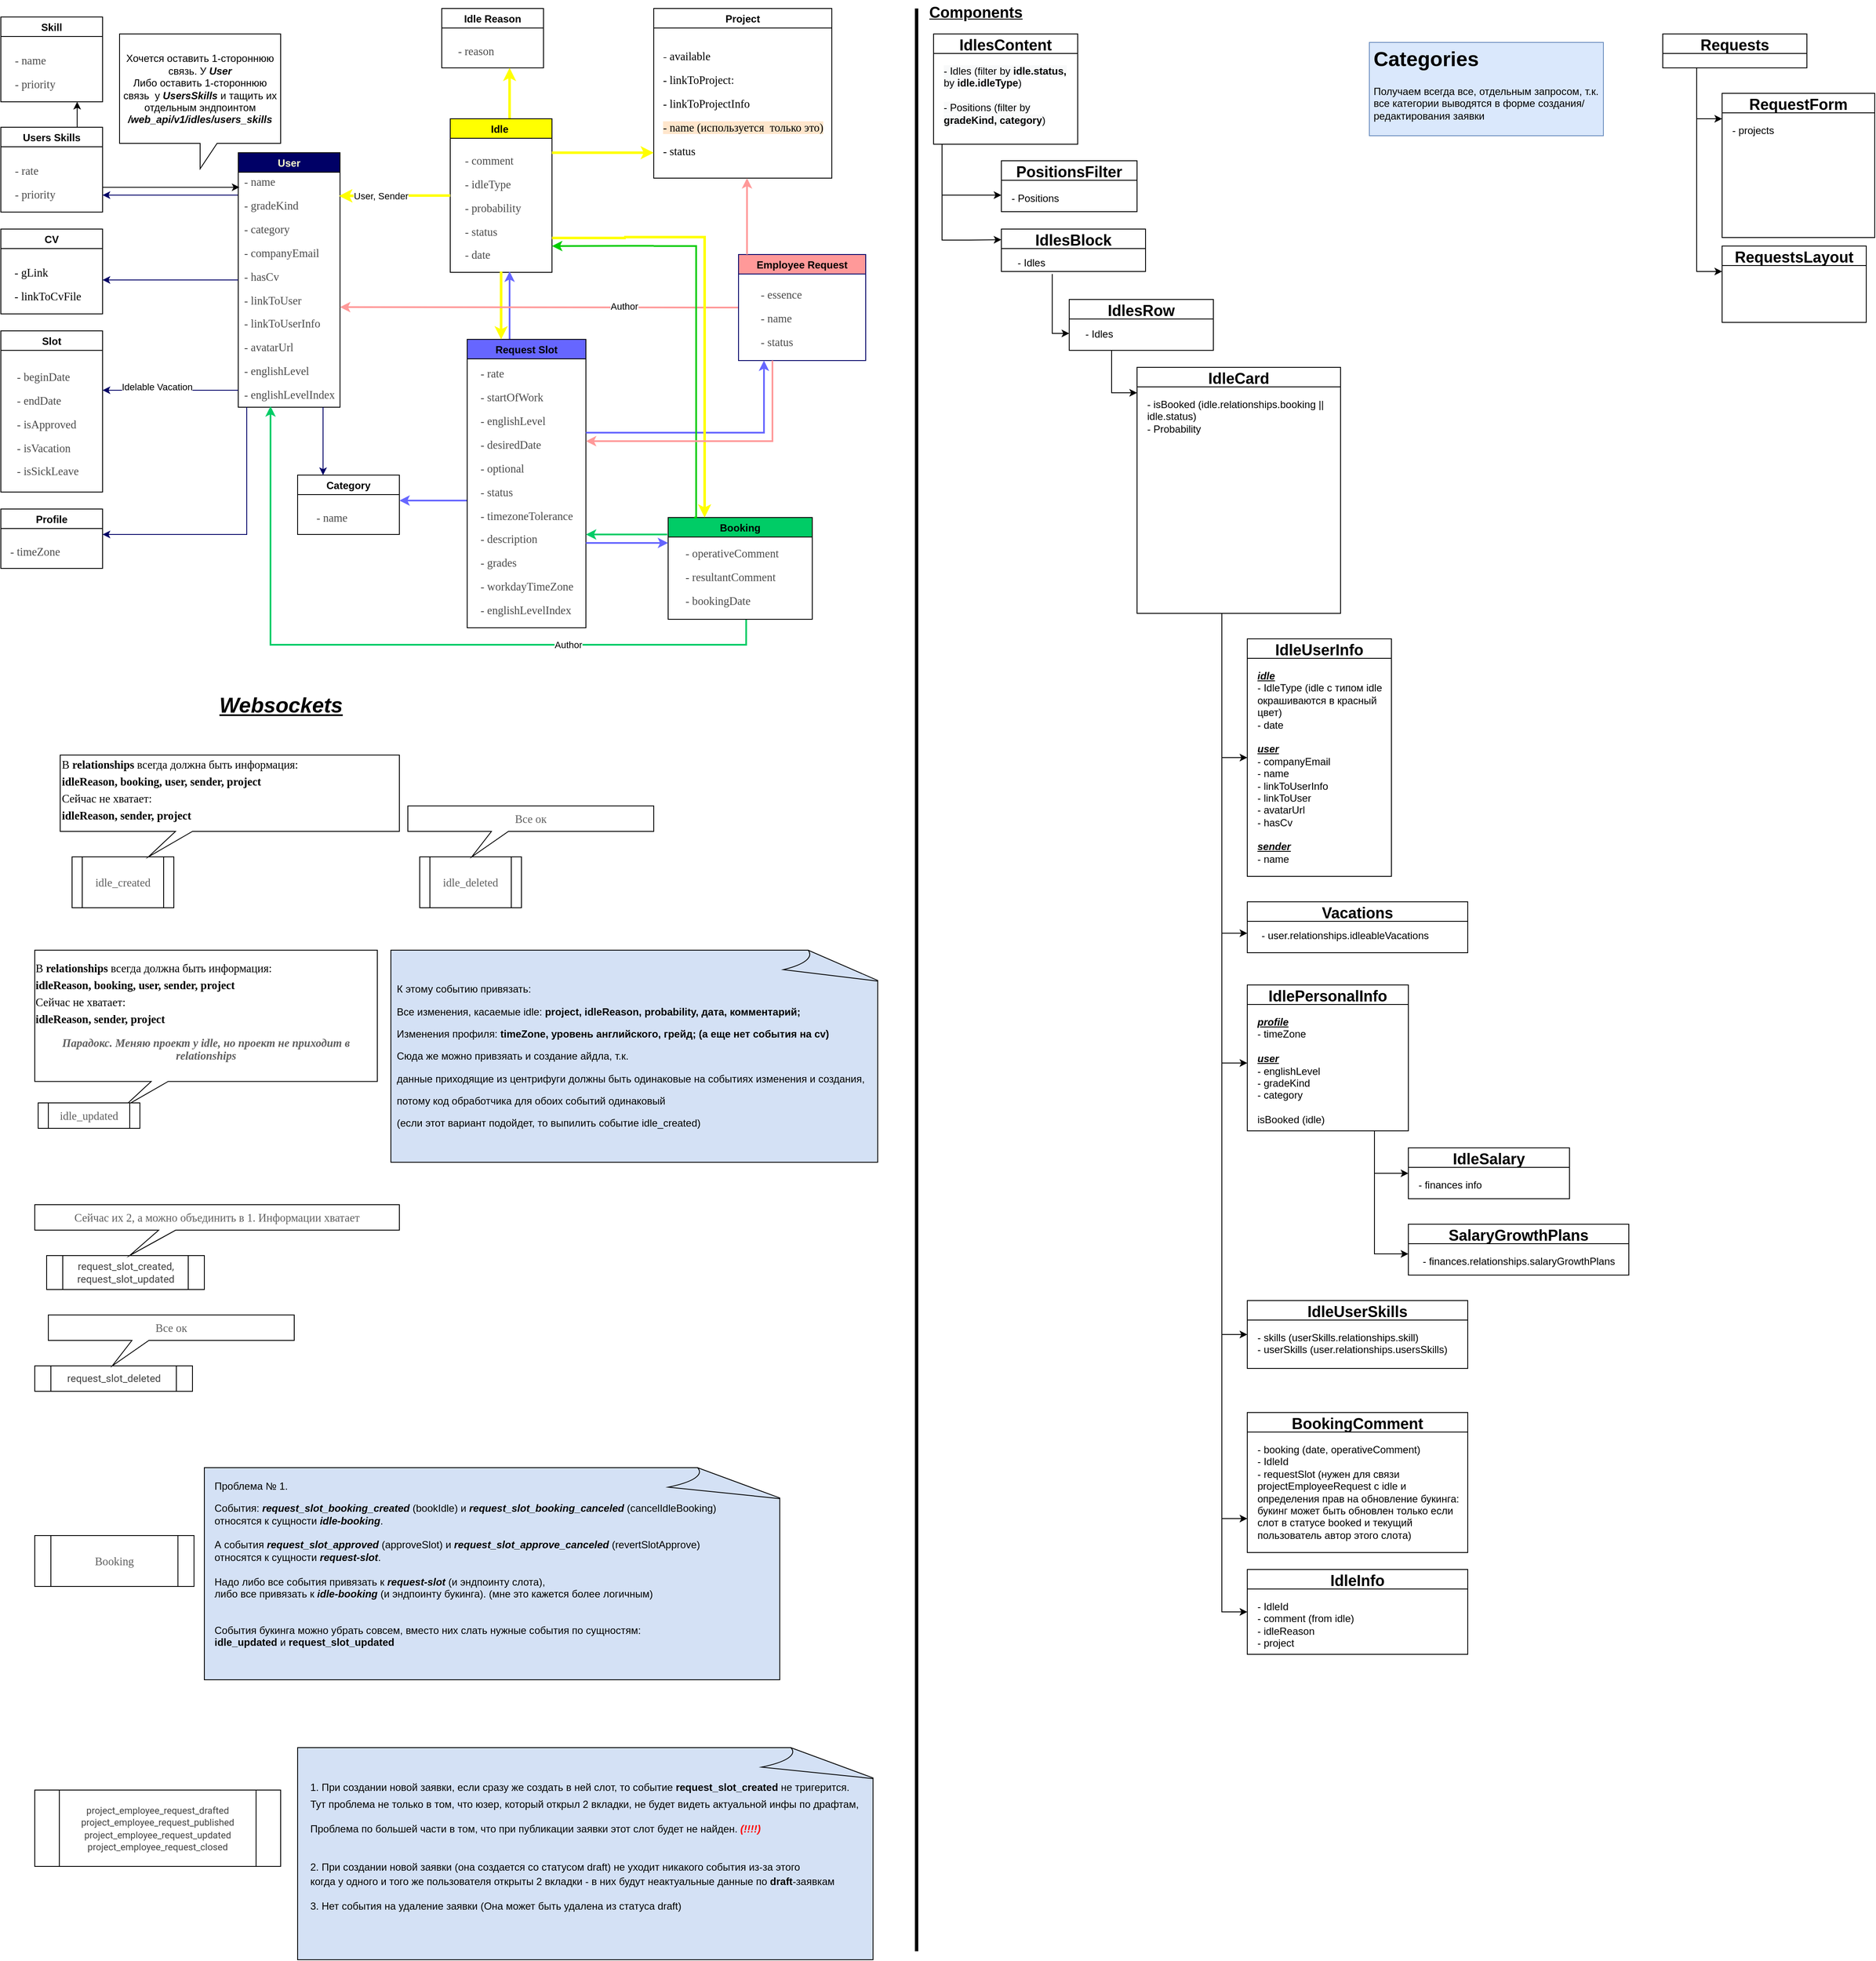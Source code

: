 <mxfile version="20.0.2" type="github">
  <diagram id="RsJ3ks1uPM5Kb78CrbJV" name="Page-1">
    <mxGraphModel dx="2062" dy="1065" grid="1" gridSize="10" guides="1" tooltips="1" connect="1" arrows="1" fold="1" page="1" pageScale="1" pageWidth="1654" pageHeight="2336" math="0" shadow="0">
      <root>
        <mxCell id="0" />
        <mxCell id="1" parent="0" />
        <mxCell id="vkS8wHCYkv136eXItXBd-1" value="" style="endArrow=none;html=1;rounded=0;strokeWidth=4;" parent="1" edge="1">
          <mxGeometry width="50" height="50" relative="1" as="geometry">
            <mxPoint x="1120" y="2310" as="sourcePoint" />
            <mxPoint x="1120" y="20.0" as="targetPoint" />
          </mxGeometry>
        </mxCell>
        <mxCell id="vkS8wHCYkv136eXItXBd-2" value="Components" style="text;html=1;strokeColor=none;fillColor=none;align=center;verticalAlign=middle;whiteSpace=wrap;rounded=0;fontSize=18;fontStyle=5" parent="1" vertex="1">
          <mxGeometry x="1160" y="10" width="60" height="30" as="geometry" />
        </mxCell>
        <mxCell id="vkS8wHCYkv136eXItXBd-3" value="" style="edgeStyle=orthogonalEdgeStyle;rounded=0;orthogonalLoop=1;jettySize=auto;html=1;fontSize=12;strokeWidth=1;entryX=0;entryY=0.25;entryDx=0;entryDy=0;" parent="1" source="vkS8wHCYkv136eXItXBd-5" target="vkS8wHCYkv136eXItXBd-10" edge="1">
          <mxGeometry relative="1" as="geometry">
            <mxPoint x="1180" y="300" as="targetPoint" />
            <Array as="points">
              <mxPoint x="1150" y="293" />
              <mxPoint x="1180" y="293" />
            </Array>
          </mxGeometry>
        </mxCell>
        <mxCell id="vkS8wHCYkv136eXItXBd-4" style="edgeStyle=orthogonalEdgeStyle;rounded=0;orthogonalLoop=1;jettySize=auto;html=1;fontSize=12;strokeWidth=1;" parent="1" source="vkS8wHCYkv136eXItXBd-5" edge="1">
          <mxGeometry relative="1" as="geometry">
            <mxPoint x="1220" y="240" as="targetPoint" />
            <Array as="points">
              <mxPoint x="1150" y="240" />
              <mxPoint x="1180" y="240" />
            </Array>
          </mxGeometry>
        </mxCell>
        <mxCell id="vkS8wHCYkv136eXItXBd-5" value="IdlesContent" style="swimlane;fontSize=18;" parent="1" vertex="1">
          <mxGeometry x="1140" y="50" width="170" height="130" as="geometry" />
        </mxCell>
        <mxCell id="vkS8wHCYkv136eXItXBd-6" value="&lt;span style=&quot;color: rgb(0, 0, 0); font-family: Helvetica; font-size: 12px; font-style: normal; font-variant-ligatures: normal; font-variant-caps: normal; font-weight: 400; letter-spacing: normal; orphans: 2; text-indent: 0px; text-transform: none; widows: 2; word-spacing: 0px; -webkit-text-stroke-width: 0px; background-color: rgb(248, 249, 250); text-decoration-thickness: initial; text-decoration-style: initial; text-decoration-color: initial; float: none; display: inline !important;&quot;&gt;- Idles (filter by &lt;/span&gt;&lt;span style=&quot;color: rgb(0, 0, 0); font-family: Helvetica; font-size: 12px; font-style: normal; font-variant-ligatures: normal; font-variant-caps: normal; letter-spacing: normal; orphans: 2; text-indent: 0px; text-transform: none; widows: 2; word-spacing: 0px; -webkit-text-stroke-width: 0px; background-color: rgb(248, 249, 250); text-decoration-thickness: initial; text-decoration-style: initial; text-decoration-color: initial; float: none; display: inline !important;&quot;&gt;&lt;b&gt;idle.status, &lt;/b&gt;by&lt;b&gt; idle.idleType&lt;/b&gt;&lt;/span&gt;&lt;span style=&quot;color: rgb(0, 0, 0); font-family: Helvetica; font-size: 12px; font-style: normal; font-variant-ligatures: normal; font-variant-caps: normal; font-weight: 400; letter-spacing: normal; orphans: 2; text-indent: 0px; text-transform: none; widows: 2; word-spacing: 0px; -webkit-text-stroke-width: 0px; background-color: rgb(248, 249, 250); text-decoration-thickness: initial; text-decoration-style: initial; text-decoration-color: initial; float: none; display: inline !important;&quot;&gt;)&lt;br&gt;&lt;/span&gt;&lt;br style=&quot;color: rgb(0, 0, 0); font-family: Helvetica; font-size: 12px; font-style: normal; font-variant-ligatures: normal; font-variant-caps: normal; font-weight: 400; letter-spacing: normal; orphans: 2; text-indent: 0px; text-transform: none; widows: 2; word-spacing: 0px; -webkit-text-stroke-width: 0px; background-color: rgb(248, 249, 250); text-decoration-thickness: initial; text-decoration-style: initial; text-decoration-color: initial;&quot;&gt;&lt;span style=&quot;color: rgb(0, 0, 0); font-family: Helvetica; font-size: 12px; font-style: normal; font-variant-ligatures: normal; font-variant-caps: normal; font-weight: 400; letter-spacing: normal; orphans: 2; text-indent: 0px; text-transform: none; widows: 2; word-spacing: 0px; -webkit-text-stroke-width: 0px; background-color: rgb(248, 249, 250); text-decoration-thickness: initial; text-decoration-style: initial; text-decoration-color: initial;&quot;&gt;- Positions (filter by &lt;/span&gt;&lt;span style=&quot;color: rgb(0, 0, 0); font-family: Helvetica; font-size: 12px; font-style: normal; font-variant-ligatures: normal; font-variant-caps: normal; letter-spacing: normal; orphans: 2; text-indent: 0px; text-transform: none; widows: 2; word-spacing: 0px; -webkit-text-stroke-width: 0px; background-color: rgb(248, 249, 250); text-decoration-thickness: initial; text-decoration-style: initial; text-decoration-color: initial;&quot;&gt;&lt;b&gt;gradeKind, category&lt;/b&gt;&lt;/span&gt;&lt;span style=&quot;color: rgb(0, 0, 0); font-family: Helvetica; font-size: 12px; font-style: normal; font-variant-ligatures: normal; font-variant-caps: normal; font-weight: 400; letter-spacing: normal; orphans: 2; text-indent: 0px; text-transform: none; widows: 2; word-spacing: 0px; -webkit-text-stroke-width: 0px; background-color: rgb(248, 249, 250); text-decoration-thickness: initial; text-decoration-style: initial; text-decoration-color: initial;&quot;&gt;)&lt;/span&gt;" style="text;html=1;strokeColor=none;fillColor=none;align=left;verticalAlign=top;whiteSpace=wrap;rounded=0;fontSize=12;" parent="vkS8wHCYkv136eXItXBd-5" vertex="1">
          <mxGeometry x="10" y="30" width="150" height="90" as="geometry" />
        </mxCell>
        <mxCell id="vkS8wHCYkv136eXItXBd-7" value="PositionsFilter" style="swimlane;fontSize=18;" parent="1" vertex="1">
          <mxGeometry x="1220" y="199.5" width="160" height="60" as="geometry" />
        </mxCell>
        <mxCell id="vkS8wHCYkv136eXItXBd-8" value="- Positions" style="text;html=1;strokeColor=none;fillColor=none;align=left;verticalAlign=top;whiteSpace=wrap;rounded=0;fontSize=12;" parent="vkS8wHCYkv136eXItXBd-7" vertex="1">
          <mxGeometry x="10" y="30" width="120" height="30" as="geometry" />
        </mxCell>
        <mxCell id="vkS8wHCYkv136eXItXBd-9" style="edgeStyle=orthogonalEdgeStyle;rounded=0;orthogonalLoop=1;jettySize=auto;html=1;fontSize=12;strokeWidth=1;" parent="1" edge="1">
          <mxGeometry relative="1" as="geometry">
            <mxPoint x="1300" y="403" as="targetPoint" />
            <Array as="points">
              <mxPoint x="1280" y="403" />
            </Array>
            <mxPoint x="1280" y="333" as="sourcePoint" />
          </mxGeometry>
        </mxCell>
        <mxCell id="vkS8wHCYkv136eXItXBd-10" value="IdlesBlock" style="swimlane;fontSize=18;" parent="1" vertex="1">
          <mxGeometry x="1220" y="280" width="170" height="50" as="geometry" />
        </mxCell>
        <mxCell id="vkS8wHCYkv136eXItXBd-11" value="- Idles" style="text;html=1;align=center;verticalAlign=middle;resizable=0;points=[];autosize=1;strokeColor=none;fillColor=none;fontSize=12;" parent="vkS8wHCYkv136eXItXBd-10" vertex="1">
          <mxGeometry x="10" y="30" width="50" height="20" as="geometry" />
        </mxCell>
        <mxCell id="vkS8wHCYkv136eXItXBd-12" style="edgeStyle=orthogonalEdgeStyle;rounded=0;orthogonalLoop=1;jettySize=auto;html=1;exitX=0.75;exitY=1;exitDx=0;exitDy=0;fontSize=12;strokeWidth=1;" parent="1" edge="1">
          <mxGeometry relative="1" as="geometry">
            <mxPoint x="1380" y="473" as="targetPoint" />
            <Array as="points">
              <mxPoint x="1350" y="423" />
              <mxPoint x="1350" y="473" />
              <mxPoint x="1380" y="473" />
            </Array>
            <mxPoint x="1457.5" y="423" as="sourcePoint" />
          </mxGeometry>
        </mxCell>
        <mxCell id="vkS8wHCYkv136eXItXBd-13" value="IdlesRow" style="swimlane;fontSize=18;" parent="1" vertex="1">
          <mxGeometry x="1300" y="363" width="170" height="60" as="geometry" />
        </mxCell>
        <mxCell id="vkS8wHCYkv136eXItXBd-14" value="- Idles" style="text;html=1;align=center;verticalAlign=middle;resizable=0;points=[];autosize=1;strokeColor=none;fillColor=none;fontSize=12;" parent="vkS8wHCYkv136eXItXBd-13" vertex="1">
          <mxGeometry x="10" y="31" width="50" height="20" as="geometry" />
        </mxCell>
        <mxCell id="vkS8wHCYkv136eXItXBd-15" style="edgeStyle=orthogonalEdgeStyle;rounded=0;orthogonalLoop=1;jettySize=auto;html=1;fontSize=12;strokeWidth=1;entryX=0;entryY=0.5;entryDx=0;entryDy=0;" parent="1" source="vkS8wHCYkv136eXItXBd-19" target="vkS8wHCYkv136eXItXBd-21" edge="1">
          <mxGeometry relative="1" as="geometry">
            <mxPoint x="1430" y="793" as="targetPoint" />
            <Array as="points">
              <mxPoint x="1480" y="903" />
            </Array>
          </mxGeometry>
        </mxCell>
        <mxCell id="vkS8wHCYkv136eXItXBd-16" style="edgeStyle=orthogonalEdgeStyle;rounded=0;orthogonalLoop=1;jettySize=auto;html=1;fontSize=12;strokeWidth=1;" parent="1" source="vkS8wHCYkv136eXItXBd-19" edge="1">
          <mxGeometry relative="1" as="geometry">
            <mxPoint x="1510" y="1110" as="targetPoint" />
            <Array as="points">
              <mxPoint x="1480" y="1110" />
            </Array>
          </mxGeometry>
        </mxCell>
        <mxCell id="vkS8wHCYkv136eXItXBd-17" style="edgeStyle=orthogonalEdgeStyle;rounded=0;orthogonalLoop=1;jettySize=auto;html=1;" parent="1" source="vkS8wHCYkv136eXItXBd-19" edge="1">
          <mxGeometry relative="1" as="geometry">
            <mxPoint x="1510" y="1800" as="targetPoint" />
            <Array as="points">
              <mxPoint x="1480" y="1800" />
              <mxPoint x="1510" y="1800" />
            </Array>
          </mxGeometry>
        </mxCell>
        <mxCell id="vkS8wHCYkv136eXItXBd-18" style="edgeStyle=orthogonalEdgeStyle;rounded=0;orthogonalLoop=1;jettySize=auto;html=1;entryX=0;entryY=0.5;entryDx=0;entryDy=0;" parent="1" source="vkS8wHCYkv136eXItXBd-19" target="vkS8wHCYkv136eXItXBd-39" edge="1">
          <mxGeometry relative="1" as="geometry">
            <mxPoint x="1510" y="1961.379" as="targetPoint" />
            <Array as="points">
              <mxPoint x="1480" y="1910" />
            </Array>
          </mxGeometry>
        </mxCell>
        <mxCell id="vkS8wHCYkv136eXItXBd-19" value="IdleCard" style="swimlane;fontSize=18;" parent="1" vertex="1">
          <mxGeometry x="1380" y="443" width="240" height="290" as="geometry" />
        </mxCell>
        <mxCell id="vkS8wHCYkv136eXItXBd-20" value="- isBooked (idle.relationships.booking || idle.status)&lt;br&gt;- Probability" style="text;html=1;strokeColor=none;fillColor=none;align=left;verticalAlign=top;whiteSpace=wrap;rounded=0;fontSize=12;" parent="1" vertex="1">
          <mxGeometry x="1390" y="473" width="220" height="250" as="geometry" />
        </mxCell>
        <mxCell id="vkS8wHCYkv136eXItXBd-21" value="IdleUserInfo" style="swimlane;fontSize=18;" parent="1" vertex="1">
          <mxGeometry x="1510" y="763" width="170" height="280" as="geometry" />
        </mxCell>
        <mxCell id="vkS8wHCYkv136eXItXBd-22" value="&lt;i&gt;&lt;b&gt;&lt;u&gt;idle&lt;/u&gt;&lt;/b&gt;&lt;/i&gt;&lt;br&gt;- IdleType (idle с типом idle окрашиваются в красный цвет)&lt;br&gt;- date&lt;br&gt;&lt;i&gt;&lt;b&gt;&lt;u&gt;&lt;br&gt;user &lt;/u&gt;&lt;/b&gt;&lt;/i&gt;&lt;br&gt;- companyEmail&lt;br&gt;- name&lt;br&gt;- linkToUserInfo&lt;br&gt;- linkToUser&lt;br&gt;- avatarUrl&lt;br&gt;- hasCv&lt;br&gt;&lt;br&gt;&lt;i style=&quot;font-weight: bold; text-decoration-line: underline;&quot;&gt;sender&lt;/i&gt;&lt;br&gt;- name" style="text;html=1;strokeColor=none;fillColor=none;align=left;verticalAlign=top;whiteSpace=wrap;rounded=0;fontSize=12;" parent="vkS8wHCYkv136eXItXBd-21" vertex="1">
          <mxGeometry x="10" y="30" width="150" height="240" as="geometry" />
        </mxCell>
        <mxCell id="vkS8wHCYkv136eXItXBd-23" value="Vacations" style="swimlane;fontSize=18;" parent="1" vertex="1">
          <mxGeometry x="1510" y="1073" width="260" height="60" as="geometry" />
        </mxCell>
        <mxCell id="vkS8wHCYkv136eXItXBd-24" value="- user.relationships.idleableVacations" style="text;html=1;align=center;verticalAlign=middle;resizable=0;points=[];autosize=1;strokeColor=none;fillColor=none;fontSize=12;" parent="vkS8wHCYkv136eXItXBd-23" vertex="1">
          <mxGeometry x="10" y="30" width="210" height="20" as="geometry" />
        </mxCell>
        <mxCell id="vkS8wHCYkv136eXItXBd-25" style="edgeStyle=orthogonalEdgeStyle;rounded=0;orthogonalLoop=1;jettySize=auto;html=1;fontSize=12;strokeWidth=1;entryX=0;entryY=0.5;entryDx=0;entryDy=0;" parent="1" target="vkS8wHCYkv136eXItXBd-29" edge="1">
          <mxGeometry relative="1" as="geometry">
            <mxPoint x="1700" y="1633" as="targetPoint" />
            <Array as="points">
              <mxPoint x="1660" y="1393" />
            </Array>
            <mxPoint x="1660" y="1343" as="sourcePoint" />
          </mxGeometry>
        </mxCell>
        <mxCell id="vkS8wHCYkv136eXItXBd-26" style="edgeStyle=orthogonalEdgeStyle;rounded=0;orthogonalLoop=1;jettySize=auto;html=1;entryX=0;entryY=0.75;entryDx=0;entryDy=0;fontSize=12;strokeWidth=1;" parent="1" edge="1">
          <mxGeometry relative="1" as="geometry">
            <Array as="points">
              <mxPoint x="1660" y="1488" />
            </Array>
            <mxPoint x="1660" y="1343" as="sourcePoint" />
            <mxPoint x="1700" y="1488" as="targetPoint" />
          </mxGeometry>
        </mxCell>
        <mxCell id="vkS8wHCYkv136eXItXBd-27" value="IdlePersonalInfo" style="swimlane;fontSize=18;" parent="1" vertex="1">
          <mxGeometry x="1510" y="1171" width="190" height="172" as="geometry" />
        </mxCell>
        <mxCell id="vkS8wHCYkv136eXItXBd-28" value="&lt;i&gt;&lt;b&gt;&lt;u&gt;profile&lt;/u&gt;&lt;/b&gt;&lt;/i&gt;&lt;br&gt;- timeZone&amp;nbsp;&lt;br&gt;&lt;i&gt;&lt;b&gt;&lt;u&gt;&lt;br&gt;user &lt;/u&gt;&lt;/b&gt;&lt;/i&gt;&lt;br&gt;- englishLevel&lt;br&gt;- gradeKind&lt;br&gt;- category&lt;br&gt;&lt;br&gt;isBooked (idle)" style="text;html=1;strokeColor=none;fillColor=none;align=left;verticalAlign=top;whiteSpace=wrap;rounded=0;fontSize=12;" parent="vkS8wHCYkv136eXItXBd-27" vertex="1">
          <mxGeometry x="10" y="30" width="150" height="140" as="geometry" />
        </mxCell>
        <mxCell id="vkS8wHCYkv136eXItXBd-29" value="IdleSalary" style="swimlane;fontSize=18;" parent="1" vertex="1">
          <mxGeometry x="1700" y="1363" width="190" height="60" as="geometry" />
        </mxCell>
        <mxCell id="vkS8wHCYkv136eXItXBd-30" value="- finances info" style="text;html=1;strokeColor=none;fillColor=none;align=left;verticalAlign=top;whiteSpace=wrap;rounded=0;fontSize=12;" parent="vkS8wHCYkv136eXItXBd-29" vertex="1">
          <mxGeometry x="10" y="30" width="150" height="30" as="geometry" />
        </mxCell>
        <mxCell id="vkS8wHCYkv136eXItXBd-31" value="SalaryGrowthPlans" style="swimlane;fontSize=18;" parent="1" vertex="1">
          <mxGeometry x="1700" y="1453" width="260" height="60" as="geometry" />
        </mxCell>
        <mxCell id="vkS8wHCYkv136eXItXBd-32" value="- finances.relationships.salaryGrowthPlans" style="text;html=1;strokeColor=none;fillColor=none;align=left;verticalAlign=top;whiteSpace=wrap;rounded=0;fontSize=12;" parent="vkS8wHCYkv136eXItXBd-31" vertex="1">
          <mxGeometry x="15" y="30" width="230" height="30" as="geometry" />
        </mxCell>
        <mxCell id="vkS8wHCYkv136eXItXBd-33" value="IdleUserSkills" style="swimlane;fontSize=18;" parent="1" vertex="1">
          <mxGeometry x="1510" y="1543" width="260" height="80" as="geometry" />
        </mxCell>
        <mxCell id="vkS8wHCYkv136eXItXBd-34" value="- skills (userSkills.relationships.skill)&lt;br&gt;- userSkills (user.relationships.usersSkills)" style="text;html=1;strokeColor=none;fillColor=none;align=left;verticalAlign=top;whiteSpace=wrap;rounded=0;fontSize=12;" parent="vkS8wHCYkv136eXItXBd-33" vertex="1">
          <mxGeometry x="10" y="30" width="240" height="50" as="geometry" />
        </mxCell>
        <mxCell id="vkS8wHCYkv136eXItXBd-35" style="edgeStyle=orthogonalEdgeStyle;rounded=0;orthogonalLoop=1;jettySize=auto;html=1;fontSize=12;strokeWidth=1;entryX=0;entryY=0.5;entryDx=0;entryDy=0;" parent="1" target="vkS8wHCYkv136eXItXBd-33" edge="1">
          <mxGeometry relative="1" as="geometry">
            <mxPoint x="1580" y="1568" as="targetPoint" />
            <Array as="points">
              <mxPoint x="1480" y="1583" />
            </Array>
            <mxPoint x="1480" y="733" as="sourcePoint" />
          </mxGeometry>
        </mxCell>
        <mxCell id="vkS8wHCYkv136eXItXBd-36" style="edgeStyle=orthogonalEdgeStyle;rounded=0;orthogonalLoop=1;jettySize=auto;html=1;fontSize=12;strokeWidth=1;" parent="1" source="vkS8wHCYkv136eXItXBd-19" edge="1">
          <mxGeometry relative="1" as="geometry">
            <mxPoint x="1510" y="1263" as="targetPoint" />
            <Array as="points">
              <mxPoint x="1480" y="1263" />
            </Array>
            <mxPoint x="1480" y="733" as="sourcePoint" />
          </mxGeometry>
        </mxCell>
        <mxCell id="vkS8wHCYkv136eXItXBd-37" value="BookingComment" style="swimlane;fontSize=18;" parent="1" vertex="1">
          <mxGeometry x="1510" y="1675" width="260" height="165" as="geometry" />
        </mxCell>
        <mxCell id="vkS8wHCYkv136eXItXBd-38" value="- booking (date, operativeComment)&lt;br&gt;- IdleId&lt;br&gt;- requestSlot (нужен для связи projectEmployeeRequest с idle и определения прав на обновление букинга: букинг может быть обновлен только если слот в статусе booked и текущий пользователь автор этого слота)&amp;nbsp;&lt;br&gt;" style="text;html=1;strokeColor=none;fillColor=none;align=left;verticalAlign=top;whiteSpace=wrap;rounded=0;fontSize=12;" parent="vkS8wHCYkv136eXItXBd-37" vertex="1">
          <mxGeometry x="10" y="30" width="240" height="130" as="geometry" />
        </mxCell>
        <mxCell id="vkS8wHCYkv136eXItXBd-39" value="IdleInfo" style="swimlane;fontSize=18;" parent="1" vertex="1">
          <mxGeometry x="1510" y="1860" width="260" height="100" as="geometry" />
        </mxCell>
        <mxCell id="vkS8wHCYkv136eXItXBd-40" value="- IdleId&lt;br&gt;- comment (from idle)&amp;nbsp;&lt;br&gt;- idleReason&lt;br&gt;- project" style="text;html=1;strokeColor=none;fillColor=none;align=left;verticalAlign=top;whiteSpace=wrap;rounded=0;fontSize=12;" parent="vkS8wHCYkv136eXItXBd-39" vertex="1">
          <mxGeometry x="10" y="30" width="240" height="70" as="geometry" />
        </mxCell>
        <mxCell id="vkS8wHCYkv136eXItXBd-41" style="edgeStyle=orthogonalEdgeStyle;rounded=0;orthogonalLoop=1;jettySize=auto;html=1;" parent="1" source="vkS8wHCYkv136eXItXBd-43" edge="1">
          <mxGeometry relative="1" as="geometry">
            <mxPoint x="2070" y="150.0" as="targetPoint" />
            <Array as="points">
              <mxPoint x="2040" y="150" />
              <mxPoint x="2070" y="150" />
            </Array>
          </mxGeometry>
        </mxCell>
        <mxCell id="vkS8wHCYkv136eXItXBd-42" style="edgeStyle=orthogonalEdgeStyle;rounded=0;orthogonalLoop=1;jettySize=auto;html=1;" parent="1" edge="1">
          <mxGeometry relative="1" as="geometry">
            <mxPoint x="2070" y="330" as="targetPoint" />
            <mxPoint x="2040" y="150.0" as="sourcePoint" />
            <Array as="points">
              <mxPoint x="2040" y="330" />
            </Array>
          </mxGeometry>
        </mxCell>
        <mxCell id="vkS8wHCYkv136eXItXBd-43" value="Requests" style="swimlane;fontSize=18;" parent="1" vertex="1">
          <mxGeometry x="2000" y="50" width="170" height="40" as="geometry">
            <mxRectangle x="2000" y="50" width="110" height="30" as="alternateBounds" />
          </mxGeometry>
        </mxCell>
        <mxCell id="vkS8wHCYkv136eXItXBd-44" value="RequestForm" style="swimlane;fontSize=18;" parent="1" vertex="1">
          <mxGeometry x="2070" y="120" width="180" height="170" as="geometry" />
        </mxCell>
        <mxCell id="vkS8wHCYkv136eXItXBd-45" value="- projects" style="text;html=1;strokeColor=none;fillColor=none;align=left;verticalAlign=top;whiteSpace=wrap;rounded=0;" parent="vkS8wHCYkv136eXItXBd-44" vertex="1">
          <mxGeometry x="10" y="30" width="150" height="130" as="geometry" />
        </mxCell>
        <mxCell id="vkS8wHCYkv136eXItXBd-46" value="RequestsLayout" style="swimlane;fontSize=18;" parent="1" vertex="1">
          <mxGeometry x="2070" y="300" width="170" height="90" as="geometry" />
        </mxCell>
        <mxCell id="vkS8wHCYkv136eXItXBd-47" value="&lt;h1&gt;Categories&lt;/h1&gt;&lt;div&gt;Получаем всегда все, отдельным запросом, т.к. все категории выводятся в форме создания/редактирования заявки&lt;/div&gt;" style="text;html=1;strokeColor=#6c8ebf;fillColor=#dae8fc;spacing=5;spacingTop=-20;whiteSpace=wrap;overflow=hidden;rounded=0;" parent="1" vertex="1">
          <mxGeometry x="1654" y="60" width="276" height="110" as="geometry" />
        </mxCell>
        <mxCell id="vkS8wHCYkv136eXItXBd-48" value="" style="group" parent="1" vertex="1" connectable="0">
          <mxGeometry x="40" y="20" width="1020" height="750" as="geometry" />
        </mxCell>
        <mxCell id="vkS8wHCYkv136eXItXBd-49" value="Skill" style="swimlane;" parent="vkS8wHCYkv136eXItXBd-48" vertex="1">
          <mxGeometry y="10" width="120" height="100" as="geometry" />
        </mxCell>
        <mxCell id="vkS8wHCYkv136eXItXBd-50" value="&lt;p style=&quot;text-align: left;&quot;&gt;&lt;span style=&quot;font-family: noto_regular; color: rgb(75, 75, 75); font-size: 10pt;&quot;&gt;- name&lt;/span&gt;&lt;/p&gt;&lt;p style=&quot;text-align: left;&quot;&gt;&lt;span style=&quot;font-family: noto_regular; color: rgb(75, 75, 75); font-size: 10pt;&quot;&gt;- priority&lt;/span&gt;&lt;/p&gt;" style="text;html=1;align=center;verticalAlign=middle;resizable=0;points=[];autosize=1;strokeColor=none;fillColor=none;" parent="vkS8wHCYkv136eXItXBd-49" vertex="1">
          <mxGeometry x="10" y="30" width="60" height="70" as="geometry" />
        </mxCell>
        <mxCell id="vkS8wHCYkv136eXItXBd-51" value="CV" style="swimlane;startSize=23;" parent="vkS8wHCYkv136eXItXBd-48" vertex="1">
          <mxGeometry y="260" width="120" height="100" as="geometry" />
        </mxCell>
        <mxCell id="vkS8wHCYkv136eXItXBd-52" value="&lt;p style=&quot;text-align: left;&quot;&gt;&lt;span style=&quot;font-family: noto_regular; font-size: 10pt;&quot;&gt;- gLink&lt;/span&gt;&lt;/p&gt;&lt;p style=&quot;text-align: left;&quot;&gt;&lt;span style=&quot;font-family: noto_regular; font-size: 10pt;&quot;&gt;- linkToCvFile&lt;/span&gt;&lt;/p&gt;" style="text;html=1;align=center;verticalAlign=middle;resizable=0;points=[];autosize=1;strokeColor=none;fillColor=none;container=1;" parent="vkS8wHCYkv136eXItXBd-51" vertex="1">
          <mxGeometry x="10" y="30" width="90" height="70" as="geometry" />
        </mxCell>
        <mxCell id="vkS8wHCYkv136eXItXBd-53" style="edgeStyle=orthogonalEdgeStyle;rounded=0;orthogonalLoop=1;jettySize=auto;html=1;entryX=0.75;entryY=1;entryDx=0;entryDy=0;" parent="vkS8wHCYkv136eXItXBd-48" source="vkS8wHCYkv136eXItXBd-54" target="vkS8wHCYkv136eXItXBd-49" edge="1">
          <mxGeometry relative="1" as="geometry">
            <Array as="points">
              <mxPoint x="90" y="130" />
              <mxPoint x="90" y="130" />
            </Array>
          </mxGeometry>
        </mxCell>
        <mxCell id="vkS8wHCYkv136eXItXBd-54" value="Users Skills" style="swimlane;startSize=23;" parent="vkS8wHCYkv136eXItXBd-48" vertex="1">
          <mxGeometry y="140" width="120" height="100" as="geometry">
            <mxRectangle x="40" y="160" width="100" height="23" as="alternateBounds" />
          </mxGeometry>
        </mxCell>
        <mxCell id="vkS8wHCYkv136eXItXBd-55" value="&lt;p style=&quot;text-align: left;&quot;&gt;&lt;span style=&quot;font-family: noto_regular; color: rgb(75, 75, 75); font-size: 10pt;&quot;&gt;- rate&lt;/span&gt;&lt;/p&gt;&lt;p style=&quot;text-align: left;&quot;&gt;&lt;span style=&quot;font-family: noto_regular; color: rgb(75, 75, 75); font-size: 10pt;&quot;&gt;- priority&lt;/span&gt;&lt;/p&gt;" style="text;html=1;align=center;verticalAlign=middle;resizable=0;points=[];autosize=1;strokeColor=none;fillColor=none;container=1;" parent="vkS8wHCYkv136eXItXBd-54" vertex="1">
          <mxGeometry x="10" y="30" width="60" height="70" as="geometry" />
        </mxCell>
        <mxCell id="vkS8wHCYkv136eXItXBd-56" value="Slot" style="swimlane;startSize=23;" parent="vkS8wHCYkv136eXItXBd-48" vertex="1">
          <mxGeometry y="380" width="120" height="190" as="geometry" />
        </mxCell>
        <mxCell id="vkS8wHCYkv136eXItXBd-57" value="&lt;p style=&quot;text-align: left;&quot;&gt;&lt;span style=&quot;font-family: noto_regular; color: rgb(75, 75, 75); font-size: 10pt;&quot;&gt;- beginDate&lt;/span&gt;&lt;/p&gt;&lt;p style=&quot;text-align: left;&quot;&gt;&lt;span style=&quot;font-family: noto_regular; color: rgb(75, 75, 75); font-size: 10pt;&quot;&gt;- endDate &lt;/span&gt;&lt;/p&gt;&lt;p style=&quot;text-align: left;&quot;&gt;&lt;span style=&quot;font-family: noto_regular; color: rgb(75, 75, 75); font-size: 10pt;&quot;&gt;- isApproved&lt;/span&gt;&lt;/p&gt;&lt;p style=&quot;text-align: left;&quot;&gt;&lt;span style=&quot;font-family: noto_regular; color: rgb(75, 75, 75); font-size: 10pt;&quot;&gt;- isVacation&lt;/span&gt;&lt;/p&gt;&lt;p style=&quot;text-align: left;&quot;&gt;&lt;span style=&quot;font-family: noto_regular; color: rgb(75, 75, 75); font-size: 10pt;&quot;&gt;- isSickLeave&lt;/span&gt;&lt;/p&gt;" style="text;html=1;align=center;verticalAlign=middle;resizable=0;points=[];autosize=1;strokeColor=none;fillColor=none;container=1;" parent="vkS8wHCYkv136eXItXBd-56" vertex="1">
          <mxGeometry x="10" y="35" width="90" height="150" as="geometry" />
        </mxCell>
        <mxCell id="vkS8wHCYkv136eXItXBd-58" value="Profile" style="swimlane;" parent="vkS8wHCYkv136eXItXBd-48" vertex="1">
          <mxGeometry y="590" width="120" height="70" as="geometry" />
        </mxCell>
        <mxCell id="vkS8wHCYkv136eXItXBd-59" value="&lt;p style=&quot;text-align: left;&quot;&gt;&lt;font face=&quot;noto_regular&quot; color=&quot;#4b4b4b&quot;&gt;&lt;span style=&quot;font-size: 13.333px;&quot;&gt;- timeZone&lt;/span&gt;&lt;/font&gt;&lt;/p&gt;" style="text;html=1;align=center;verticalAlign=middle;resizable=0;points=[];autosize=1;strokeColor=none;fillColor=none;" parent="vkS8wHCYkv136eXItXBd-58" vertex="1">
          <mxGeometry x="5" y="30" width="70" height="40" as="geometry" />
        </mxCell>
        <mxCell id="vkS8wHCYkv136eXItXBd-60" style="edgeStyle=orthogonalEdgeStyle;rounded=0;orthogonalLoop=1;jettySize=auto;html=1;strokeColor=#000066;" parent="vkS8wHCYkv136eXItXBd-48" source="vkS8wHCYkv136eXItXBd-63" edge="1">
          <mxGeometry relative="1" as="geometry">
            <mxPoint x="120" y="220" as="targetPoint" />
            <Array as="points">
              <mxPoint x="120" y="220" />
            </Array>
          </mxGeometry>
        </mxCell>
        <mxCell id="vkS8wHCYkv136eXItXBd-61" value="" style="group;fillColor=default;" parent="vkS8wHCYkv136eXItXBd-48" vertex="1" connectable="0">
          <mxGeometry x="280" y="170" width="120" height="300" as="geometry" />
        </mxCell>
        <mxCell id="vkS8wHCYkv136eXItXBd-62" value="User" style="swimlane;startSize=23;fillColor=#000066;fontColor=#FFFFCC;" parent="vkS8wHCYkv136eXItXBd-61" vertex="1">
          <mxGeometry width="120" height="300" as="geometry" />
        </mxCell>
        <mxCell id="vkS8wHCYkv136eXItXBd-63" value="&lt;p style=&quot;text-align: left;&quot;&gt;&lt;span style=&quot;font-family: noto_regular; color: rgb(75, 75, 75); font-size: 10pt;&quot;&gt;- name&lt;/span&gt;&lt;/p&gt;&lt;p style=&quot;text-align: left;&quot;&gt;&lt;span style=&quot;font-family: noto_regular; color: rgb(75, 75, 75); font-size: 10pt;&quot;&gt;- gradeKind&lt;/span&gt;&lt;/p&gt;&lt;p style=&quot;text-align: left;&quot;&gt;&lt;span style=&quot;font-family: noto_regular; color: rgb(75, 75, 75); font-size: 10pt;&quot;&gt;- category&lt;/span&gt;&lt;/p&gt;&lt;p style=&quot;text-align: left;&quot;&gt;&lt;span style=&quot;font-family: noto_regular; color: rgb(75, 75, 75); font-size: 10pt;&quot;&gt;- companyEmail&lt;/span&gt;&lt;/p&gt;&lt;p style=&quot;text-align: left;&quot;&gt;&lt;span style=&quot;font-family: noto_regular; color: rgb(75, 75, 75); font-size: 10pt;&quot;&gt;- hasCv&lt;/span&gt;&lt;/p&gt;&lt;p style=&quot;text-align: left;&quot;&gt;&lt;span style=&quot;font-family: noto_regular; color: rgb(75, 75, 75); font-size: 10pt;&quot;&gt;- linkToUser&lt;/span&gt;&lt;/p&gt;&lt;p style=&quot;text-align: left;&quot;&gt;&lt;span style=&quot;font-family: noto_regular; color: rgb(75, 75, 75); font-size: 10pt;&quot;&gt;- linkToUserInfo&lt;/span&gt;&lt;/p&gt;&lt;p style=&quot;text-align: left;&quot;&gt;&lt;span style=&quot;font-family: noto_regular; color: rgb(75, 75, 75); font-size: 10pt;&quot;&gt;- avatarUrl&lt;/span&gt;&lt;/p&gt;&lt;p style=&quot;text-align: left;&quot;&gt;&lt;span style=&quot;font-family: noto_regular; color: rgb(75, 75, 75); font-size: 10pt;&quot;&gt;- englishLevel&lt;/span&gt;&lt;/p&gt;&lt;p style=&quot;text-align: left;&quot;&gt;&lt;span style=&quot;font-family: noto_regular; color: rgb(75, 75, 75); font-size: 10pt;&quot;&gt;- englishLevelIndex&lt;/span&gt;&lt;/p&gt;" style="text;html=1;align=center;verticalAlign=middle;resizable=0;points=[];autosize=1;strokeColor=none;fillColor=none;container=1;" parent="vkS8wHCYkv136eXItXBd-61" vertex="1">
          <mxGeometry y="20" width="120" height="280" as="geometry" />
        </mxCell>
        <mxCell id="vkS8wHCYkv136eXItXBd-64" style="edgeStyle=orthogonalEdgeStyle;rounded=0;orthogonalLoop=1;jettySize=auto;html=1;entryX=0.012;entryY=0.074;entryDx=0;entryDy=0;entryPerimeter=0;" parent="vkS8wHCYkv136eXItXBd-48" source="vkS8wHCYkv136eXItXBd-54" target="vkS8wHCYkv136eXItXBd-63" edge="1">
          <mxGeometry relative="1" as="geometry">
            <Array as="points">
              <mxPoint x="200" y="210" />
            </Array>
          </mxGeometry>
        </mxCell>
        <mxCell id="vkS8wHCYkv136eXItXBd-65" value="Хочется оставить 1-стороннюю связь. У &lt;b&gt;&lt;i&gt;User&lt;/i&gt;&lt;/b&gt;&lt;br&gt;Либо оставить 1-стороннюю связь&amp;nbsp; у &lt;b&gt;&lt;i&gt;UsersSkills&lt;/i&gt;&lt;/b&gt; и тащить их отдельным эндпоинтом &lt;b&gt;&lt;i&gt;/web_api/v1/idles/users_skills&lt;/i&gt;&lt;/b&gt;" style="shape=callout;whiteSpace=wrap;html=1;perimeter=calloutPerimeter;" parent="vkS8wHCYkv136eXItXBd-48" vertex="1">
          <mxGeometry x="140" y="30" width="190" height="159" as="geometry" />
        </mxCell>
        <mxCell id="vkS8wHCYkv136eXItXBd-66" value="Idle Reason" style="swimlane;" parent="vkS8wHCYkv136eXItXBd-48" vertex="1">
          <mxGeometry x="520" width="120" height="70" as="geometry" />
        </mxCell>
        <mxCell id="vkS8wHCYkv136eXItXBd-67" value="&lt;p style=&quot;text-align: left;&quot;&gt;&lt;font face=&quot;noto_regular&quot; color=&quot;#4b4b4b&quot;&gt;&lt;span style=&quot;font-size: 13.333px;&quot;&gt;- reason&lt;/span&gt;&lt;/font&gt;&lt;/p&gt;" style="text;html=1;align=center;verticalAlign=middle;resizable=0;points=[];autosize=1;strokeColor=none;fillColor=none;" parent="vkS8wHCYkv136eXItXBd-66" vertex="1">
          <mxGeometry x="10" y="30" width="60" height="40" as="geometry" />
        </mxCell>
        <mxCell id="vkS8wHCYkv136eXItXBd-68" value="Category" style="swimlane;" parent="vkS8wHCYkv136eXItXBd-48" vertex="1">
          <mxGeometry x="350" y="550" width="120" height="70" as="geometry" />
        </mxCell>
        <mxCell id="vkS8wHCYkv136eXItXBd-69" value="&lt;p style=&quot;text-align: left;&quot;&gt;&lt;font face=&quot;noto_regular&quot; color=&quot;#4b4b4b&quot;&gt;&lt;span style=&quot;font-size: 13.333px;&quot;&gt;- name&lt;/span&gt;&lt;/font&gt;&lt;/p&gt;" style="text;html=1;align=center;verticalAlign=middle;resizable=0;points=[];autosize=1;strokeColor=none;fillColor=none;" parent="vkS8wHCYkv136eXItXBd-68" vertex="1">
          <mxGeometry x="15" y="30" width="50" height="40" as="geometry" />
        </mxCell>
        <mxCell id="vkS8wHCYkv136eXItXBd-70" style="edgeStyle=orthogonalEdgeStyle;rounded=0;orthogonalLoop=1;jettySize=auto;html=1;strokeColor=#FFFF00;strokeWidth=3;" parent="vkS8wHCYkv136eXItXBd-48" source="vkS8wHCYkv136eXItXBd-73" edge="1">
          <mxGeometry relative="1" as="geometry">
            <Array as="points">
              <mxPoint x="600" y="120" />
              <mxPoint x="600" y="120" />
            </Array>
            <mxPoint x="600" y="70" as="targetPoint" />
          </mxGeometry>
        </mxCell>
        <mxCell id="vkS8wHCYkv136eXItXBd-71" style="edgeStyle=orthogonalEdgeStyle;rounded=0;orthogonalLoop=1;jettySize=auto;html=1;strokeColor=#FFFF00;strokeWidth=3;" parent="vkS8wHCYkv136eXItXBd-48" source="vkS8wHCYkv136eXItXBd-73" edge="1">
          <mxGeometry relative="1" as="geometry">
            <mxPoint x="399" y="221" as="targetPoint" />
            <Array as="points">
              <mxPoint x="465" y="221" />
              <mxPoint x="399" y="221" />
            </Array>
          </mxGeometry>
        </mxCell>
        <mxCell id="vkS8wHCYkv136eXItXBd-72" value="User, Sender" style="edgeLabel;html=1;align=center;verticalAlign=middle;resizable=0;points=[];" parent="vkS8wHCYkv136eXItXBd-71" vertex="1" connectable="0">
          <mxGeometry x="0.265" relative="1" as="geometry">
            <mxPoint x="1" as="offset" />
          </mxGeometry>
        </mxCell>
        <mxCell id="vkS8wHCYkv136eXItXBd-73" value="Idle " style="swimlane;fillColor=#FFFF00;" parent="vkS8wHCYkv136eXItXBd-48" vertex="1">
          <mxGeometry x="530" y="130" width="120" height="181" as="geometry" />
        </mxCell>
        <mxCell id="vkS8wHCYkv136eXItXBd-74" value="&lt;p style=&quot;text-align: left;&quot;&gt;&lt;span style=&quot;font-family: noto_regular; color: rgb(75, 75, 75); font-size: 10pt;&quot;&gt;- comment&lt;/span&gt;&lt;/p&gt;&lt;p style=&quot;text-align: left;&quot;&gt;&lt;span style=&quot;font-family: noto_regular; color: rgb(75, 75, 75); font-size: 10pt;&quot;&gt;- idleType&lt;/span&gt;&lt;/p&gt;&lt;p style=&quot;text-align: left;&quot;&gt;&lt;span style=&quot;font-family: noto_regular; color: rgb(75, 75, 75); font-size: 10pt;&quot;&gt;- probability&lt;/span&gt;&lt;/p&gt;&lt;p style=&quot;text-align: left;&quot;&gt;&lt;span style=&quot;font-family: noto_regular; color: rgb(75, 75, 75); font-size: 10pt;&quot;&gt;- status&lt;/span&gt;&lt;/p&gt;&lt;p style=&quot;text-align: left;&quot;&gt;&lt;span style=&quot;font-family: noto_regular; color: rgb(75, 75, 75); font-size: 10pt;&quot;&gt;- date&lt;/span&gt;&lt;/p&gt;" style="text;html=1;align=center;verticalAlign=middle;resizable=0;points=[];autosize=1;strokeColor=none;fillColor=none;" parent="vkS8wHCYkv136eXItXBd-73" vertex="1">
          <mxGeometry x="10" y="30" width="80" height="150" as="geometry" />
        </mxCell>
        <mxCell id="vkS8wHCYkv136eXItXBd-75" style="edgeStyle=orthogonalEdgeStyle;rounded=0;orthogonalLoop=1;jettySize=auto;html=1;strokeColor=#6666FF;strokeWidth=2;" parent="vkS8wHCYkv136eXItXBd-48" source="vkS8wHCYkv136eXItXBd-77" edge="1">
          <mxGeometry relative="1" as="geometry">
            <mxPoint x="600" y="310" as="targetPoint" />
            <Array as="points">
              <mxPoint x="600" y="311" />
            </Array>
          </mxGeometry>
        </mxCell>
        <mxCell id="vkS8wHCYkv136eXItXBd-76" style="edgeStyle=orthogonalEdgeStyle;rounded=0;orthogonalLoop=1;jettySize=auto;html=1;strokeWidth=2;strokeColor=#6666FF;" parent="vkS8wHCYkv136eXItXBd-48" source="vkS8wHCYkv136eXItXBd-77" edge="1">
          <mxGeometry relative="1" as="geometry">
            <mxPoint x="470" y="580" as="targetPoint" />
            <Array as="points">
              <mxPoint x="470" y="580" />
            </Array>
          </mxGeometry>
        </mxCell>
        <mxCell id="vkS8wHCYkv136eXItXBd-77" value="Request Slot" style="swimlane;fillColor=#6666FF;" parent="vkS8wHCYkv136eXItXBd-48" vertex="1">
          <mxGeometry x="550" y="390" width="140" height="340" as="geometry">
            <mxRectangle x="640" y="540" width="110" height="23" as="alternateBounds" />
          </mxGeometry>
        </mxCell>
        <mxCell id="vkS8wHCYkv136eXItXBd-78" value="&lt;p style=&quot;text-align: left;&quot;&gt;&lt;span style=&quot;font-family: noto_regular; color: rgb(75, 75, 75); font-size: 10pt;&quot;&gt;- rate &lt;/span&gt;&lt;/p&gt;&lt;p style=&quot;text-align: left;&quot;&gt;&lt;span style=&quot;font-family: noto_regular; color: rgb(75, 75, 75); font-size: 10pt;&quot;&gt;- startOfWork&lt;/span&gt;&lt;/p&gt;&lt;p style=&quot;text-align: left;&quot;&gt;&lt;span style=&quot;font-family: noto_regular; color: rgb(75, 75, 75); font-size: 10pt;&quot;&gt;- englishLevel &lt;/span&gt;&lt;/p&gt;&lt;p style=&quot;text-align: left;&quot;&gt;&lt;span style=&quot;font-family: noto_regular; color: rgb(75, 75, 75); font-size: 10pt;&quot;&gt;- desiredDate &lt;/span&gt;&lt;/p&gt;&lt;p style=&quot;text-align: left;&quot;&gt;&lt;span style=&quot;font-family: noto_regular; color: rgb(75, 75, 75); font-size: 10pt;&quot;&gt;- optional&lt;/span&gt;&lt;/p&gt;&lt;p style=&quot;text-align: left;&quot;&gt;&lt;span style=&quot;font-family: noto_regular; color: rgb(75, 75, 75); font-size: 10pt;&quot;&gt;- status &lt;/span&gt;&lt;/p&gt;&lt;p style=&quot;text-align: left;&quot;&gt;&lt;span style=&quot;font-family: noto_regular; color: rgb(75, 75, 75); font-size: 10pt;&quot;&gt;- timezoneTolerance&lt;/span&gt;&lt;/p&gt;&lt;p style=&quot;text-align: left;&quot;&gt;&lt;span style=&quot;font-family: noto_regular; color: rgb(75, 75, 75); font-size: 10pt;&quot;&gt;- description&lt;/span&gt;&lt;/p&gt;&lt;p style=&quot;text-align: left;&quot;&gt;&lt;span style=&quot;font-family: noto_regular; color: rgb(75, 75, 75); font-size: 10pt;&quot;&gt;- grades &lt;/span&gt;&lt;/p&gt;&lt;p style=&quot;text-align: left;&quot;&gt;&lt;span style=&quot;font-family: noto_regular; color: rgb(75, 75, 75); font-size: 10pt;&quot;&gt;- workdayTimeZone &lt;/span&gt;&lt;/p&gt;&lt;p style=&quot;text-align: left;&quot;&gt;&lt;span style=&quot;font-family: noto_regular; color: rgb(75, 75, 75); font-size: 10pt;&quot;&gt;- englishLevelIndex&lt;/span&gt;&lt;/p&gt;" style="text;html=1;align=center;verticalAlign=middle;resizable=0;points=[];autosize=1;strokeColor=none;fillColor=none;" parent="vkS8wHCYkv136eXItXBd-77" vertex="1">
          <mxGeometry x="10" y="30" width="120" height="300" as="geometry" />
        </mxCell>
        <mxCell id="vkS8wHCYkv136eXItXBd-79" style="edgeStyle=orthogonalEdgeStyle;rounded=0;orthogonalLoop=1;jettySize=auto;html=1;strokeColor=#FFFF00;strokeWidth=3;" parent="vkS8wHCYkv136eXItXBd-48" source="vkS8wHCYkv136eXItXBd-74" target="vkS8wHCYkv136eXItXBd-77" edge="1">
          <mxGeometry relative="1" as="geometry">
            <Array as="points">
              <mxPoint x="590" y="330" />
              <mxPoint x="590" y="330" />
            </Array>
            <mxPoint x="580" y="521" as="targetPoint" />
          </mxGeometry>
        </mxCell>
        <mxCell id="vkS8wHCYkv136eXItXBd-80" value="Project" style="swimlane;startSize=23;" parent="vkS8wHCYkv136eXItXBd-48" vertex="1">
          <mxGeometry x="770" width="210" height="200" as="geometry">
            <mxRectangle x="40" y="160" width="100" height="23" as="alternateBounds" />
          </mxGeometry>
        </mxCell>
        <mxCell id="vkS8wHCYkv136eXItXBd-81" value="&lt;p style=&quot;&quot;&gt;&lt;span style=&quot;font-family: noto_regular; color: rgb(75, 75, 75); font-size: 10pt;&quot;&gt;-&amp;nbsp;&lt;/span&gt;&lt;span style=&quot;font-family: noto_regular; color: var(--color-syntax-2); font-size: 10pt;&quot;&gt;available&lt;/span&gt;&lt;/p&gt;&lt;p style=&quot;&quot;&gt;&lt;span style=&quot;font-family: noto_regular; color: var(--color-syntax-2); font-size: 10pt;&quot;&gt;- linkToProject&lt;/span&gt;&lt;span style=&quot;font-family: noto_regular; color: rgb(32, 33, 36); font-size: 10pt;&quot;&gt;:&lt;/span&gt;&lt;/p&gt;&lt;p style=&quot;&quot;&gt;&lt;span style=&quot;font-family: noto_regular; color: var(--color-syntax-2); font-size: 10pt;&quot;&gt;- linkToProjectInfo&lt;/span&gt;&lt;/p&gt;&lt;p style=&quot;&quot;&gt;&lt;span style=&quot;font-family: noto_regular; color: var(--color-syntax-2); font-size: 10pt; background-color: rgb(255, 230, 204);&quot;&gt;- name (используется&amp;nbsp;&lt;/span&gt;&lt;span style=&quot;background-color: rgb(255, 230, 204); color: var(--color-syntax-2); font-family: noto_regular; font-size: 10pt;&quot;&gt;&amp;nbsp;только это)&lt;/span&gt;&lt;/p&gt;&lt;p style=&quot;&quot;&gt;&lt;span style=&quot;font-family: noto_regular; color: var(--color-syntax-2); font-size: 10pt;&quot;&gt;- status&lt;/span&gt;&lt;/p&gt;" style="text;html=1;strokeColor=none;fillColor=none;align=left;verticalAlign=top;whiteSpace=wrap;rounded=0;" parent="vkS8wHCYkv136eXItXBd-80" vertex="1">
          <mxGeometry x="9" y="30" width="201" height="155" as="geometry" />
        </mxCell>
        <mxCell id="vkS8wHCYkv136eXItXBd-82" style="edgeStyle=orthogonalEdgeStyle;rounded=0;orthogonalLoop=1;jettySize=auto;html=1;strokeColor=#FF9999;strokeWidth=2;exitX=0;exitY=0.5;exitDx=0;exitDy=0;" parent="vkS8wHCYkv136eXItXBd-48" source="vkS8wHCYkv136eXItXBd-85" edge="1">
          <mxGeometry relative="1" as="geometry">
            <mxPoint x="827" y="352.69" as="sourcePoint" />
            <mxPoint x="400" y="352" as="targetPoint" />
            <Array as="points">
              <mxPoint x="837" y="352" />
            </Array>
          </mxGeometry>
        </mxCell>
        <mxCell id="vkS8wHCYkv136eXItXBd-83" value="Author" style="edgeLabel;html=1;align=center;verticalAlign=middle;resizable=0;points=[];" parent="vkS8wHCYkv136eXItXBd-82" vertex="1" connectable="0">
          <mxGeometry x="-0.703" y="-1" relative="1" as="geometry">
            <mxPoint x="-65" y="-1" as="offset" />
          </mxGeometry>
        </mxCell>
        <mxCell id="vkS8wHCYkv136eXItXBd-84" style="edgeStyle=orthogonalEdgeStyle;rounded=0;orthogonalLoop=1;jettySize=auto;html=1;strokeColor=#FF9999;strokeWidth=2;startArrow=none;" parent="vkS8wHCYkv136eXItXBd-48" edge="1">
          <mxGeometry relative="1" as="geometry">
            <mxPoint x="690" y="510" as="targetPoint" />
            <Array as="points">
              <mxPoint x="800" y="510" />
            </Array>
            <mxPoint x="800" y="511" as="sourcePoint" />
          </mxGeometry>
        </mxCell>
        <mxCell id="vkS8wHCYkv136eXItXBd-85" value="Employee Request" style="swimlane;startSize=23;fillColor=#FF9999;strokeColor=#000066;" parent="vkS8wHCYkv136eXItXBd-48" vertex="1">
          <mxGeometry x="870" y="290" width="150" height="125" as="geometry">
            <mxRectangle x="910" y="310" width="160" height="23" as="alternateBounds" />
          </mxGeometry>
        </mxCell>
        <mxCell id="vkS8wHCYkv136eXItXBd-86" value="&lt;p style=&quot;text-align: left;&quot;&gt;&lt;span style=&quot;font-family: noto_regular; color: rgb(75, 75, 75); font-size: 10pt;&quot;&gt;- essence&lt;/span&gt;&lt;/p&gt;&lt;p style=&quot;text-align: left;&quot;&gt;&lt;span style=&quot;font-family: noto_regular; color: rgb(75, 75, 75); font-size: 10pt;&quot;&gt;- name&lt;/span&gt;&lt;/p&gt;&lt;p style=&quot;text-align: left;&quot;&gt;&lt;span style=&quot;font-family: noto_regular; color: rgb(75, 75, 75); font-size: 10pt;&quot;&gt;- status&lt;/span&gt;&lt;/p&gt;" style="text;html=1;align=center;verticalAlign=middle;resizable=0;points=[];autosize=1;strokeColor=none;fillColor=none;container=1;" parent="vkS8wHCYkv136eXItXBd-85" vertex="1">
          <mxGeometry x="20" y="25" width="60" height="100" as="geometry" />
        </mxCell>
        <mxCell id="vkS8wHCYkv136eXItXBd-87" style="edgeStyle=orthogonalEdgeStyle;rounded=0;orthogonalLoop=1;jettySize=auto;html=1;strokeColor=#6666FF;strokeWidth=2;" parent="vkS8wHCYkv136eXItXBd-48" source="vkS8wHCYkv136eXItXBd-77" target="vkS8wHCYkv136eXItXBd-86" edge="1">
          <mxGeometry relative="1" as="geometry">
            <mxPoint x="1280" y="380" as="targetPoint" />
            <Array as="points">
              <mxPoint x="900" y="500" />
            </Array>
          </mxGeometry>
        </mxCell>
        <mxCell id="vkS8wHCYkv136eXItXBd-88" style="edgeStyle=orthogonalEdgeStyle;rounded=0;orthogonalLoop=1;jettySize=auto;html=1;strokeColor=#00CC00;strokeWidth=2;exitX=1;exitY=0.75;exitDx=0;exitDy=0;startArrow=none;" parent="vkS8wHCYkv136eXItXBd-48" edge="1">
          <mxGeometry relative="1" as="geometry">
            <mxPoint x="650" y="280" as="targetPoint" />
            <mxPoint x="770" y="279.75" as="sourcePoint" />
            <Array as="points">
              <mxPoint x="742" y="280" />
            </Array>
          </mxGeometry>
        </mxCell>
        <mxCell id="vkS8wHCYkv136eXItXBd-89" style="edgeStyle=orthogonalEdgeStyle;rounded=0;orthogonalLoop=1;jettySize=auto;html=1;strokeColor=#00CC66;strokeWidth=2;startArrow=none;" parent="vkS8wHCYkv136eXItXBd-48" edge="1">
          <mxGeometry relative="1" as="geometry">
            <mxPoint x="786" y="620" as="sourcePoint" />
            <mxPoint x="690" y="620" as="targetPoint" />
            <Array as="points">
              <mxPoint x="786" y="620" />
            </Array>
          </mxGeometry>
        </mxCell>
        <mxCell id="vkS8wHCYkv136eXItXBd-90" style="edgeStyle=orthogonalEdgeStyle;rounded=0;orthogonalLoop=1;jettySize=auto;html=1;strokeColor=#000066;" parent="vkS8wHCYkv136eXItXBd-48" source="vkS8wHCYkv136eXItXBd-62" edge="1">
          <mxGeometry relative="1" as="geometry">
            <mxPoint x="120" y="450" as="targetPoint" />
            <Array as="points">
              <mxPoint x="120" y="450" />
            </Array>
          </mxGeometry>
        </mxCell>
        <mxCell id="vkS8wHCYkv136eXItXBd-91" value="Idelable Vacation" style="edgeLabel;html=1;align=center;verticalAlign=middle;resizable=0;points=[];" parent="vkS8wHCYkv136eXItXBd-90" vertex="1" connectable="0">
          <mxGeometry x="0.2" y="-4" relative="1" as="geometry">
            <mxPoint as="offset" />
          </mxGeometry>
        </mxCell>
        <mxCell id="vkS8wHCYkv136eXItXBd-92" style="edgeStyle=orthogonalEdgeStyle;rounded=0;orthogonalLoop=1;jettySize=auto;html=1;strokeColor=#000066;" parent="vkS8wHCYkv136eXItXBd-48" source="vkS8wHCYkv136eXItXBd-62" edge="1">
          <mxGeometry relative="1" as="geometry">
            <mxPoint x="120" y="320" as="targetPoint" />
            <Array as="points">
              <mxPoint x="120" y="320" />
            </Array>
          </mxGeometry>
        </mxCell>
        <mxCell id="vkS8wHCYkv136eXItXBd-93" style="edgeStyle=orthogonalEdgeStyle;rounded=0;orthogonalLoop=1;jettySize=auto;html=1;strokeColor=#000066;" parent="vkS8wHCYkv136eXItXBd-48" source="vkS8wHCYkv136eXItXBd-62" edge="1">
          <mxGeometry relative="1" as="geometry">
            <Array as="points">
              <mxPoint x="290" y="620" />
              <mxPoint x="120" y="620" />
            </Array>
            <mxPoint x="120" y="620" as="targetPoint" />
          </mxGeometry>
        </mxCell>
        <mxCell id="vkS8wHCYkv136eXItXBd-94" style="edgeStyle=orthogonalEdgeStyle;rounded=0;orthogonalLoop=1;jettySize=auto;html=1;entryX=0.25;entryY=0;entryDx=0;entryDy=0;strokeColor=#000066;" parent="vkS8wHCYkv136eXItXBd-48" source="vkS8wHCYkv136eXItXBd-63" target="vkS8wHCYkv136eXItXBd-68" edge="1">
          <mxGeometry relative="1" as="geometry">
            <Array as="points">
              <mxPoint x="380" y="480" />
              <mxPoint x="380" y="480" />
            </Array>
          </mxGeometry>
        </mxCell>
        <mxCell id="vkS8wHCYkv136eXItXBd-95" style="edgeStyle=orthogonalEdgeStyle;rounded=0;orthogonalLoop=1;jettySize=auto;html=1;entryX=0.317;entryY=0.996;entryDx=0;entryDy=0;entryPerimeter=0;strokeColor=#00CC66;strokeWidth=2;exitX=0.631;exitY=1.002;exitDx=0;exitDy=0;exitPerimeter=0;" parent="vkS8wHCYkv136eXItXBd-48" source="vkS8wHCYkv136eXItXBd-102" target="vkS8wHCYkv136eXItXBd-63" edge="1">
          <mxGeometry relative="1" as="geometry">
            <Array as="points">
              <mxPoint x="879" y="750" />
              <mxPoint x="318" y="750" />
            </Array>
            <mxPoint x="1040" y="720" as="sourcePoint" />
          </mxGeometry>
        </mxCell>
        <mxCell id="vkS8wHCYkv136eXItXBd-96" value="Author" style="edgeLabel;html=1;align=center;verticalAlign=middle;resizable=0;points=[];" parent="vkS8wHCYkv136eXItXBd-95" vertex="1" connectable="0">
          <mxGeometry x="-0.449" relative="1" as="geometry">
            <mxPoint as="offset" />
          </mxGeometry>
        </mxCell>
        <mxCell id="vkS8wHCYkv136eXItXBd-97" style="edgeStyle=orthogonalEdgeStyle;rounded=0;orthogonalLoop=1;jettySize=auto;html=1;strokeColor=#FFFF00;strokeWidth=3;" parent="vkS8wHCYkv136eXItXBd-48" source="vkS8wHCYkv136eXItXBd-73" edge="1">
          <mxGeometry relative="1" as="geometry">
            <mxPoint x="530" y="220.5" as="sourcePoint" />
            <mxPoint x="399" y="221" as="targetPoint" />
            <Array as="points">
              <mxPoint x="465" y="221" />
              <mxPoint x="399" y="221" />
            </Array>
          </mxGeometry>
        </mxCell>
        <mxCell id="vkS8wHCYkv136eXItXBd-98" value="User, Sender" style="edgeLabel;html=1;align=center;verticalAlign=middle;resizable=0;points=[];" parent="vkS8wHCYkv136eXItXBd-97" vertex="1" connectable="0">
          <mxGeometry x="0.265" relative="1" as="geometry">
            <mxPoint x="1" as="offset" />
          </mxGeometry>
        </mxCell>
        <mxCell id="vkS8wHCYkv136eXItXBd-99" style="edgeStyle=orthogonalEdgeStyle;rounded=0;orthogonalLoop=1;jettySize=auto;html=1;strokeWidth=2;strokeColor=#FF9999;" parent="vkS8wHCYkv136eXItXBd-48" source="vkS8wHCYkv136eXItXBd-85" edge="1">
          <mxGeometry relative="1" as="geometry">
            <Array as="points">
              <mxPoint x="880" y="200" />
              <mxPoint x="880" y="200" />
            </Array>
            <mxPoint x="1280" y="247.5" as="sourcePoint" />
            <mxPoint x="880" y="200" as="targetPoint" />
          </mxGeometry>
        </mxCell>
        <mxCell id="vkS8wHCYkv136eXItXBd-100" style="edgeStyle=orthogonalEdgeStyle;rounded=0;orthogonalLoop=1;jettySize=auto;html=1;strokeWidth=3;strokeColor=#FFFF00;" parent="vkS8wHCYkv136eXItXBd-48" source="vkS8wHCYkv136eXItXBd-73" edge="1">
          <mxGeometry relative="1" as="geometry">
            <Array as="points">
              <mxPoint x="770" y="170" />
              <mxPoint x="770" y="170" />
            </Array>
            <mxPoint x="650" y="160.029" as="sourcePoint" />
            <mxPoint x="770" y="170" as="targetPoint" />
          </mxGeometry>
        </mxCell>
        <mxCell id="vkS8wHCYkv136eXItXBd-101" value="Booking" style="swimlane;startSize=23;fillColor=#00CC66;" parent="vkS8wHCYkv136eXItXBd-48" vertex="1">
          <mxGeometry x="787" y="600" width="170" height="120" as="geometry">
            <mxRectangle x="827" y="620" width="100" height="23" as="alternateBounds" />
          </mxGeometry>
        </mxCell>
        <mxCell id="vkS8wHCYkv136eXItXBd-102" value="&lt;p style=&quot;text-align: left;&quot;&gt;&lt;span style=&quot;font-family: noto_regular; color: rgb(75, 75, 75); font-size: 10pt;&quot;&gt;- operativeComment &lt;/span&gt;&lt;/p&gt;&lt;p style=&quot;text-align: left;&quot;&gt;&lt;span style=&quot;font-family: noto_regular; color: rgb(75, 75, 75); font-size: 10pt;&quot;&gt;- resultantComment &lt;/span&gt;&lt;/p&gt;&lt;p style=&quot;text-align: left;&quot;&gt;&lt;span style=&quot;font-family: noto_regular; color: rgb(75, 75, 75); font-size: 10pt;&quot;&gt;- bookingDate&lt;/span&gt;&lt;/p&gt;" style="text;html=1;align=center;verticalAlign=middle;resizable=0;points=[];autosize=1;strokeColor=none;fillColor=none;container=1;" parent="vkS8wHCYkv136eXItXBd-101" vertex="1">
          <mxGeometry x="10" y="20" width="130" height="100" as="geometry" />
        </mxCell>
        <mxCell id="vkS8wHCYkv136eXItXBd-103" style="edgeStyle=orthogonalEdgeStyle;rounded=0;orthogonalLoop=1;jettySize=auto;html=1;entryX=0;entryY=0.25;entryDx=0;entryDy=0;strokeWidth=2;strokeColor=#6666FF;" parent="vkS8wHCYkv136eXItXBd-48" source="vkS8wHCYkv136eXItXBd-77" target="vkS8wHCYkv136eXItXBd-101" edge="1">
          <mxGeometry relative="1" as="geometry">
            <Array as="points">
              <mxPoint x="750" y="630" />
              <mxPoint x="750" y="630" />
            </Array>
          </mxGeometry>
        </mxCell>
        <mxCell id="vkS8wHCYkv136eXItXBd-104" value="" style="edgeStyle=orthogonalEdgeStyle;rounded=0;orthogonalLoop=1;jettySize=auto;html=1;strokeWidth=3;strokeColor=#FFFF00;endArrow=none;" parent="vkS8wHCYkv136eXItXBd-48" source="vkS8wHCYkv136eXItXBd-73" edge="1">
          <mxGeometry relative="1" as="geometry">
            <mxPoint x="650" y="270" as="sourcePoint" />
            <mxPoint x="737" y="270.5" as="targetPoint" />
            <Array as="points">
              <mxPoint x="694" y="270" />
            </Array>
          </mxGeometry>
        </mxCell>
        <mxCell id="vkS8wHCYkv136eXItXBd-105" style="edgeStyle=orthogonalEdgeStyle;rounded=0;orthogonalLoop=1;jettySize=auto;html=1;strokeWidth=3;strokeColor=#FFFF00;startArrow=none;exitX=0;exitY=0.5;exitDx=0;exitDy=0;" parent="vkS8wHCYkv136eXItXBd-48" target="vkS8wHCYkv136eXItXBd-101" edge="1">
          <mxGeometry relative="1" as="geometry">
            <mxPoint x="735.05" y="269.5" as="sourcePoint" />
            <Array as="points">
              <mxPoint x="830" y="270" />
            </Array>
          </mxGeometry>
        </mxCell>
        <mxCell id="vkS8wHCYkv136eXItXBd-106" value="" style="edgeStyle=orthogonalEdgeStyle;rounded=0;orthogonalLoop=1;jettySize=auto;html=1;strokeColor=#00CC00;strokeWidth=2;exitX=0.186;exitY=0.011;exitDx=0;exitDy=0;exitPerimeter=0;endArrow=none;" parent="vkS8wHCYkv136eXItXBd-48" source="vkS8wHCYkv136eXItXBd-101" edge="1">
          <mxGeometry relative="1" as="geometry">
            <mxPoint x="770" y="280" as="targetPoint" />
            <mxPoint x="818.62" y="601.32" as="sourcePoint" />
            <Array as="points">
              <mxPoint x="819" y="600" />
              <mxPoint x="820" y="600" />
              <mxPoint x="820" y="280" />
            </Array>
          </mxGeometry>
        </mxCell>
        <mxCell id="vkS8wHCYkv136eXItXBd-107" value="" style="edgeStyle=orthogonalEdgeStyle;rounded=0;orthogonalLoop=1;jettySize=auto;html=1;strokeColor=#FF9999;strokeWidth=2;endArrow=none;" parent="vkS8wHCYkv136eXItXBd-48" source="vkS8wHCYkv136eXItXBd-85" edge="1">
          <mxGeometry relative="1" as="geometry">
            <mxPoint x="800" y="510" as="targetPoint" />
            <Array as="points">
              <mxPoint x="910" y="510" />
            </Array>
            <mxPoint x="910" y="415" as="sourcePoint" />
          </mxGeometry>
        </mxCell>
        <mxCell id="vkS8wHCYkv136eXItXBd-108" value="" style="group" parent="1" vertex="1" connectable="0">
          <mxGeometry x="70" y="830" width="1240" height="1490" as="geometry" />
        </mxCell>
        <mxCell id="vkS8wHCYkv136eXItXBd-109" value="" style="group;fillColor=none;" parent="vkS8wHCYkv136eXItXBd-108" vertex="1" connectable="0">
          <mxGeometry x="10" y="600" width="1080" height="570" as="geometry" />
        </mxCell>
        <mxCell id="vkS8wHCYkv136eXItXBd-110" value="&lt;font style=&quot;font-size: 12px;&quot;&gt;&lt;span style=&quot;color: rgb(66, 66, 66); font-family: Roboto, sans-serif; text-align: start; background-color: rgb(255, 255, 255);&quot;&gt;request_slot_created,&lt;br&gt;&lt;/span&gt;&lt;span style=&quot;color: rgb(66, 66, 66); font-family: Roboto, sans-serif; text-align: start; background-color: rgb(255, 255, 255);&quot;&gt;request_slot_updated&lt;/span&gt;&lt;/font&gt;" style="shape=process;whiteSpace=wrap;html=1;backgroundOutline=1;" parent="vkS8wHCYkv136eXItXBd-109" vertex="1">
          <mxGeometry x="14" y="60" width="186" height="40" as="geometry" />
        </mxCell>
        <mxCell id="vkS8wHCYkv136eXItXBd-111" value="&lt;p&gt;&lt;font face=&quot;noto_regular&quot; color=&quot;#606060&quot;&gt;&lt;span style=&quot;font-size: 13.333px;&quot;&gt;Сейчас их 2, а можно объединить в 1. Информации хватает&lt;/span&gt;&lt;/font&gt;&lt;/p&gt;" style="shape=callout;whiteSpace=wrap;html=1;perimeter=calloutPerimeter;size=30;position=0.34;position2=0.26;base=20;" parent="vkS8wHCYkv136eXItXBd-109" vertex="1">
          <mxGeometry width="430" height="60" as="geometry" />
        </mxCell>
        <mxCell id="vkS8wHCYkv136eXItXBd-112" value="" style="group" parent="vkS8wHCYkv136eXItXBd-109" vertex="1" connectable="0">
          <mxGeometry x="220" y="60" width="404" height="190" as="geometry" />
        </mxCell>
        <mxCell id="vkS8wHCYkv136eXItXBd-113" value="&lt;span style=&quot;color: rgb(66, 66, 66); font-family: Roboto, sans-serif; text-align: start; background-color: rgb(255, 255, 255);&quot;&gt;request_slot_deleted&lt;/span&gt;" style="shape=process;whiteSpace=wrap;html=1;backgroundOutline=1;" parent="vkS8wHCYkv136eXItXBd-112" vertex="1">
          <mxGeometry x="-220" y="130" width="186" height="30" as="geometry" />
        </mxCell>
        <mxCell id="vkS8wHCYkv136eXItXBd-114" value="&lt;p&gt;&lt;font face=&quot;noto_regular&quot; color=&quot;#606060&quot;&gt;&lt;span style=&quot;font-size: 13.333px;&quot;&gt;Все ок&lt;/span&gt;&lt;/font&gt;&lt;/p&gt;" style="shape=callout;whiteSpace=wrap;html=1;perimeter=calloutPerimeter;size=30;position=0.34;position2=0.26;base=20;" parent="vkS8wHCYkv136eXItXBd-112" vertex="1">
          <mxGeometry x="-204" y="70" width="290" height="60" as="geometry" />
        </mxCell>
        <mxCell id="vkS8wHCYkv136eXItXBd-115" value="" style="group" parent="vkS8wHCYkv136eXItXBd-109" vertex="1" connectable="0">
          <mxGeometry x="-0.001" y="310" width="885.571" height="250" as="geometry" />
        </mxCell>
        <mxCell id="vkS8wHCYkv136eXItXBd-116" value="" style="group;fillColor=none;" parent="vkS8wHCYkv136eXItXBd-115" vertex="1" connectable="0">
          <mxGeometry x="200.006" width="685.565" height="250" as="geometry" />
        </mxCell>
        <mxCell id="vkS8wHCYkv136eXItXBd-117" value="" style="whiteSpace=wrap;html=1;shape=mxgraph.basic.document;fillColor=#D4E1F5;" parent="vkS8wHCYkv136eXItXBd-116" vertex="1">
          <mxGeometry width="685.565" height="250" as="geometry" />
        </mxCell>
        <mxCell id="vkS8wHCYkv136eXItXBd-118" value="&lt;p style=&quot;&quot; data-pm-slice=&quot;1 1 []&quot;&gt;&lt;font style=&quot;font-size: 12px;&quot;&gt;Проблема № 1.&lt;/font&gt;&lt;/p&gt;&lt;p style=&quot;&quot; data-pm-slice=&quot;1 1 []&quot;&gt;&lt;/p&gt;&lt;font style=&quot;font-size: 12px;&quot;&gt;&lt;font style=&quot;font-size: 12px;&quot;&gt;События:&amp;nbsp;&lt;i&gt;&lt;b&gt;request_slot_booking_created&lt;/b&gt;&lt;/i&gt; (bookIdle) и&amp;nbsp;&lt;i&gt;&lt;b&gt;request_slot_booking_canceled&lt;/b&gt;&lt;/i&gt; (cancelIdleBooking) &lt;br&gt;относятся к сущности&lt;i&gt;&lt;b&gt; idle-booking&lt;/b&gt;&lt;/i&gt;.&lt;br&gt;&lt;br&gt;А события&amp;nbsp;&lt;/font&gt;&lt;b&gt;&lt;i&gt;request_slot_approved&lt;/i&gt;&lt;/b&gt; (approveSlot) и&amp;nbsp;&lt;i&gt;&lt;b&gt;request_slot_approve_canceled&lt;/b&gt;&lt;/i&gt; (revertSlotApprove) &lt;br&gt;относятся к сущности &lt;i&gt;&lt;b&gt;request-slot&lt;/b&gt;&lt;/i&gt;. &lt;br&gt;&lt;br&gt;Надо либо все события привязать к&amp;nbsp;&lt;b style=&quot;font-style: italic;&quot;&gt;request-slot &lt;/b&gt;(и эндпоинту слота),&lt;br&gt;либо все привязать к&amp;nbsp;&lt;i&gt;&lt;b&gt;idle-booking&amp;nbsp;&lt;/b&gt;&lt;/i&gt;(и эндпоинту букинга). (мне это кажется более логичным)&lt;br&gt;&lt;br&gt;&lt;br&gt;События букинга можно убрать совсем, вместо них слать нужные события по сущностям: &lt;br&gt;&lt;b&gt;idle_updated&lt;/b&gt; и &lt;b&gt;request_slot_updated&lt;/b&gt;&lt;br&gt;&lt;br&gt;&lt;/font&gt;" style="text;html=1;resizable=0;autosize=1;align=left;verticalAlign=middle;points=[];fillColor=none;strokeColor=none;rounded=0;" parent="vkS8wHCYkv136eXItXBd-116" vertex="1">
          <mxGeometry x="9.997" width="610" height="230" as="geometry" />
        </mxCell>
        <mxCell id="vkS8wHCYkv136eXItXBd-119" value="&lt;span style=&quot;font-family: noto_regular; color: rgb(96, 96, 96); font-size: 10pt;&quot;&gt;Booking&lt;/span&gt;" style="shape=process;whiteSpace=wrap;html=1;backgroundOutline=1;" parent="vkS8wHCYkv136eXItXBd-115" vertex="1">
          <mxGeometry y="80" width="187.826" height="60" as="geometry" />
        </mxCell>
        <mxCell id="vkS8wHCYkv136eXItXBd-120" value="" style="group" parent="vkS8wHCYkv136eXItXBd-108" vertex="1" connectable="0">
          <mxGeometry width="1240" height="1490" as="geometry" />
        </mxCell>
        <mxCell id="vkS8wHCYkv136eXItXBd-121" value="" style="group" parent="vkS8wHCYkv136eXItXBd-120" vertex="1" connectable="0">
          <mxGeometry y="300" width="1240" height="270" as="geometry" />
        </mxCell>
        <mxCell id="vkS8wHCYkv136eXItXBd-122" value="" style="group" parent="vkS8wHCYkv136eXItXBd-121" vertex="1" connectable="0">
          <mxGeometry width="1240" height="270" as="geometry" />
        </mxCell>
        <mxCell id="vkS8wHCYkv136eXItXBd-123" value="" style="group;fillColor=none;" parent="vkS8wHCYkv136eXItXBd-122" vertex="1" connectable="0">
          <mxGeometry x="10" width="1000" height="265" as="geometry" />
        </mxCell>
        <mxCell id="vkS8wHCYkv136eXItXBd-124" value="&lt;p style=&quot;text-align: left; line-height: 0;&quot;&gt;&lt;font face=&quot;noto_regular&quot;&gt;&lt;span style=&quot;font-size: 13.333px;&quot;&gt;В&amp;nbsp;&lt;b&gt;relationships&amp;nbsp;&lt;/b&gt;всегда должна быть информация:&amp;nbsp;&lt;/span&gt;&lt;/font&gt;&lt;/p&gt;&lt;p style=&quot;text-align: left;&quot;&gt;&lt;font face=&quot;noto_regular&quot;&gt;&lt;span style=&quot;font-size: 13.333px;&quot;&gt;&lt;b&gt;idleReason, booking, user, sender, project&lt;/b&gt;&lt;/span&gt;&lt;/font&gt;&lt;/p&gt;&lt;p style=&quot;text-align: left; line-height: 0;&quot;&gt;&lt;font face=&quot;noto_regular&quot;&gt;&lt;span style=&quot;font-size: 13.333px;&quot;&gt;Сейчас не хватает:&amp;nbsp;&lt;/span&gt;&lt;/font&gt;&lt;/p&gt;&lt;p style=&quot;text-align: left;&quot;&gt;&lt;font face=&quot;noto_regular&quot;&gt;&lt;span style=&quot;font-size: 13.333px;&quot;&gt;&lt;b&gt;idleReason, sender, project&lt;/b&gt;&lt;/span&gt;&lt;/font&gt;&lt;/p&gt;&lt;p&gt;&lt;strong style=&quot;font-family: noto_regular; color: rgb(96, 96, 96); font-size: 10pt;&quot;&gt;&lt;/strong&gt;&lt;/p&gt;&lt;p&gt;&lt;strong style=&quot;font-family: noto_regular; color: rgb(96, 96, 96); font-size: 10pt;&quot;&gt;&lt;em&gt;Парадокс. Меняю проект у idle, но проект не приходит в relationships&lt;/em&gt;&lt;/strong&gt;&lt;/p&gt;" style="shape=callout;whiteSpace=wrap;html=1;perimeter=calloutPerimeter;size=30;position=0.34;position2=0.26;base=20;" parent="vkS8wHCYkv136eXItXBd-123" vertex="1">
          <mxGeometry width="404" height="184.74" as="geometry" />
        </mxCell>
        <mxCell id="vkS8wHCYkv136eXItXBd-125" value="" style="group;fillColor=none;" parent="vkS8wHCYkv136eXItXBd-123" vertex="1" connectable="0">
          <mxGeometry x="420" width="580" height="265" as="geometry" />
        </mxCell>
        <mxCell id="vkS8wHCYkv136eXItXBd-126" value="" style="whiteSpace=wrap;html=1;shape=mxgraph.basic.document;fillColor=#D4E1F5;" parent="vkS8wHCYkv136eXItXBd-125" vertex="1">
          <mxGeometry width="580" height="250" as="geometry" />
        </mxCell>
        <mxCell id="vkS8wHCYkv136eXItXBd-127" value="&lt;p data-pm-slice=&quot;1 1 []&quot;&gt;К этому событию привязать:&lt;/p&gt;&lt;p&gt;Все изменения, касаемые idle:&lt;b&gt;&amp;nbsp;&lt;span style=&quot;background-color: initial;&quot;&gt;project, idleReason, probability, дата, комментарий;&lt;/span&gt;&lt;/b&gt;&lt;/p&gt;&lt;p&gt;Изменения профиля:&amp;nbsp;&lt;span style=&quot;background-color: initial;&quot;&gt;&lt;b&gt;timeZone, уровень английского, грейд; (а еще нет события на cv)&lt;/b&gt;&lt;/span&gt;&lt;/p&gt;&lt;p&gt;Сюда же можно привзяать и создание айдла, т.к.&amp;nbsp;&lt;/p&gt;&lt;p&gt;данные приходящие из центрифуги должны быть одинаковые на событиях изменения и создания,&amp;nbsp;&lt;/p&gt;&lt;p&gt;потому код обработчика для обоих событий одинаковый&amp;nbsp;&lt;/p&gt;&lt;p&gt;(если этот вариант подойдет, то выпилить событие idle_created)&lt;/p&gt;" style="text;html=1;resizable=0;autosize=1;align=left;verticalAlign=middle;points=[];fillColor=none;strokeColor=none;rounded=0;" parent="vkS8wHCYkv136eXItXBd-125" vertex="1">
          <mxGeometry x="5" y="25" width="570" height="200" as="geometry" />
        </mxCell>
        <mxCell id="vkS8wHCYkv136eXItXBd-128" value="&lt;span style=&quot;font-family: noto_regular; color: rgb(96, 96, 96); font-size: 10pt;&quot;&gt;idle_updated&lt;/span&gt;" style="shape=process;whiteSpace=wrap;html=1;backgroundOutline=1;" parent="vkS8wHCYkv136eXItXBd-121" vertex="1">
          <mxGeometry x="14" y="180" width="120" height="30" as="geometry" />
        </mxCell>
        <mxCell id="vkS8wHCYkv136eXItXBd-129" value="" style="group" parent="vkS8wHCYkv136eXItXBd-120" vertex="1" connectable="0">
          <mxGeometry x="10" width="995.57" height="1490" as="geometry" />
        </mxCell>
        <mxCell id="vkS8wHCYkv136eXItXBd-130" value="" style="group" parent="vkS8wHCYkv136eXItXBd-129" vertex="1" connectable="0">
          <mxGeometry x="30" y="60" width="404" height="190" as="geometry" />
        </mxCell>
        <mxCell id="vkS8wHCYkv136eXItXBd-131" value="&lt;span style=&quot;font-family: noto_regular; color: rgb(96, 96, 96); font-size: 10pt;&quot;&gt;idle_created&lt;/span&gt;" style="shape=process;whiteSpace=wrap;html=1;backgroundOutline=1;" parent="vkS8wHCYkv136eXItXBd-130" vertex="1">
          <mxGeometry x="14" y="130" width="120" height="60" as="geometry" />
        </mxCell>
        <mxCell id="vkS8wHCYkv136eXItXBd-132" value="&lt;p style=&quot;line-height: 0;&quot;&gt;&lt;font face=&quot;noto_regular&quot;&gt;&lt;span style=&quot;font-size: 13.333px;&quot;&gt;В &lt;b style=&quot;&quot;&gt;relationships &lt;/b&gt;всегда должна быть информация:&amp;nbsp;&lt;/span&gt;&lt;/font&gt;&lt;/p&gt;&lt;p&gt;&lt;font face=&quot;noto_regular&quot;&gt;&lt;span style=&quot;font-size: 13.333px;&quot;&gt;&lt;b style=&quot;&quot;&gt;idleReason, booking, user, sender, project&lt;/b&gt;&lt;/span&gt;&lt;/font&gt;&lt;/p&gt;&lt;p style=&quot;line-height: 0;&quot;&gt;&lt;font face=&quot;noto_regular&quot;&gt;&lt;span style=&quot;font-size: 13.333px;&quot;&gt;Сейчас не хватает:&amp;nbsp;&lt;/span&gt;&lt;/font&gt;&lt;/p&gt;&lt;p&gt;&lt;font face=&quot;noto_regular&quot;&gt;&lt;span style=&quot;font-size: 13.333px;&quot;&gt;&lt;b&gt;idleReason, sender, project&lt;/b&gt;&lt;/span&gt;&lt;/font&gt;&lt;/p&gt;" style="shape=callout;whiteSpace=wrap;html=1;perimeter=calloutPerimeter;size=30;position=0.34;position2=0.26;base=20;align=left;" parent="vkS8wHCYkv136eXItXBd-130" vertex="1">
          <mxGeometry y="10" width="400" height="120" as="geometry" />
        </mxCell>
        <mxCell id="vkS8wHCYkv136eXItXBd-133" value="&lt;span style=&quot;color: rgb(96, 96, 96); font-family: noto_regular; font-size: 13.333px;&quot;&gt;idle_deleted&lt;/span&gt;" style="shape=process;whiteSpace=wrap;html=1;backgroundOutline=1;" parent="vkS8wHCYkv136eXItXBd-129" vertex="1">
          <mxGeometry x="454" y="190" width="120" height="60" as="geometry" />
        </mxCell>
        <mxCell id="vkS8wHCYkv136eXItXBd-134" value="&lt;p&gt;&lt;font face=&quot;noto_regular&quot; color=&quot;#606060&quot;&gt;&lt;span style=&quot;font-size: 13.333px;&quot;&gt;Все ок&lt;/span&gt;&lt;/font&gt;&lt;/p&gt;" style="shape=callout;whiteSpace=wrap;html=1;perimeter=calloutPerimeter;size=30;position=0.34;position2=0.26;base=20;" parent="vkS8wHCYkv136eXItXBd-129" vertex="1">
          <mxGeometry x="440" y="130" width="290" height="60" as="geometry" />
        </mxCell>
        <mxCell id="vkS8wHCYkv136eXItXBd-135" value="&lt;font style=&quot;font-size: 25px;&quot;&gt;&lt;i&gt;&lt;b&gt;&lt;u&gt;Websockets&lt;/u&gt;&lt;/b&gt;&lt;/i&gt;&lt;/font&gt;" style="text;html=1;align=center;verticalAlign=middle;resizable=0;points=[];autosize=1;strokeColor=none;fillColor=none;" parent="vkS8wHCYkv136eXItXBd-129" vertex="1">
          <mxGeometry x="210" width="160" height="20" as="geometry" />
        </mxCell>
        <mxCell id="vkS8wHCYkv136eXItXBd-136" value="&lt;font style=&quot;font-size: 11px;&quot;&gt;&lt;span style=&quot;color: rgb(66, 66, 66); font-family: Roboto, sans-serif; text-align: start; background-color: rgb(255, 255, 255);&quot;&gt;&lt;font style=&quot;font-size: 11px;&quot;&gt;project_employee_request_drafted&lt;br&gt;&lt;/font&gt;&lt;/span&gt;&lt;span style=&quot;color: rgb(66, 66, 66); font-family: Roboto, sans-serif; text-align: start; background-color: rgb(255, 255, 255);&quot;&gt;project_employee_request_published&lt;br&gt;&lt;/span&gt;&lt;span style=&quot;color: rgb(66, 66, 66); font-family: Roboto, sans-serif; text-align: start; background-color: rgb(255, 255, 255);&quot;&gt;project_employee_request_updated&lt;br&gt;&lt;/span&gt;&lt;span style=&quot;color: rgb(66, 66, 66); font-family: Roboto, sans-serif; text-align: start; background-color: rgb(255, 255, 255);&quot;&gt;project_employee_request_closed&lt;/span&gt;&lt;/font&gt;&lt;span style=&quot;color: rgb(66, 66, 66); font-family: Roboto, sans-serif; text-align: start; background-color: rgb(255, 255, 255);&quot;&gt;&lt;font style=&quot;font-size: 12px;&quot;&gt;&lt;br&gt;&lt;/font&gt;&lt;/span&gt;" style="shape=process;whiteSpace=wrap;html=1;backgroundOutline=1;" parent="vkS8wHCYkv136eXItXBd-129" vertex="1">
          <mxGeometry y="1290" width="290" height="90" as="geometry" />
        </mxCell>
        <mxCell id="vkS8wHCYkv136eXItXBd-137" value="" style="group;fillColor=none;" parent="vkS8wHCYkv136eXItXBd-129" vertex="1" connectable="0">
          <mxGeometry x="310.005" y="1240" width="685.565" height="250" as="geometry" />
        </mxCell>
        <mxCell id="vkS8wHCYkv136eXItXBd-138" value="" style="whiteSpace=wrap;html=1;shape=mxgraph.basic.document;fillColor=#D4E1F5;" parent="vkS8wHCYkv136eXItXBd-137" vertex="1">
          <mxGeometry width="685.565" height="250" as="geometry" />
        </mxCell>
        <mxCell id="vkS8wHCYkv136eXItXBd-139" value="&lt;p style=&quot;line-height: 0;&quot;&gt;1. При создании новой заявки, если сразу же создать в ней слот, то событие &lt;b&gt;request_slot_created&lt;/b&gt; не тригерится.&amp;nbsp;&lt;/p&gt;&lt;p style=&quot;line-height: 1.4;&quot;&gt;Тут проблема не только в том, что юзер, который открыл 2 вкладки, не будет видеть актуальной инфы по драфтам,&lt;/p&gt;&lt;p style=&quot;line-height: 1.4;&quot;&gt;Проблема по большей части в том, что при публикации заявки этот слот будет не найден. &lt;font color=&quot;#ff0303&quot;&gt;&lt;b&gt;&lt;i&gt;(!!!!)&lt;/i&gt;&lt;/b&gt;&lt;/font&gt;&lt;/p&gt;&lt;p style=&quot;line-height: 1.4;&quot;&gt;&amp;nbsp;&amp;nbsp;&lt;br&gt;2. При создании новой заявки (она создается со статусом draft) не уходит никакого события из-за этого &lt;br&gt;когда у одного и того же пользователя открыты 2 вкладки - в них будут неактуальные данные по &lt;b&gt;draft&lt;/b&gt;-заявкам&amp;nbsp;&lt;/p&gt;&lt;p style=&quot;line-height: 1.4;&quot;&gt;3. Нет события на удаление заявки (Она может быть удалена из статуса draft)&lt;/p&gt;&lt;p style=&quot;line-height: 1.4;&quot;&gt;&lt;br&gt;&lt;/p&gt;" style="text;html=1;resizable=0;autosize=1;align=left;verticalAlign=middle;points=[];fillColor=none;strokeColor=none;rounded=0;" parent="vkS8wHCYkv136eXItXBd-137" vertex="1">
          <mxGeometry x="12.787" y="30" width="660" height="210" as="geometry" />
        </mxCell>
      </root>
    </mxGraphModel>
  </diagram>
</mxfile>
